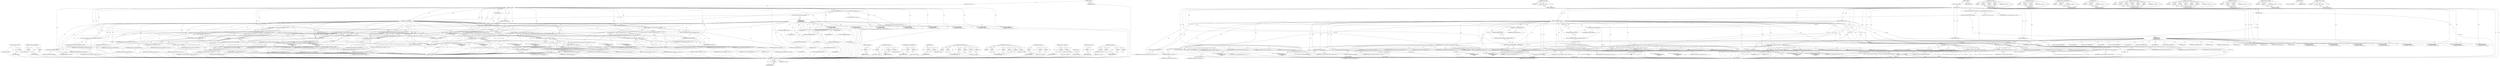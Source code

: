 digraph "ptrace_request" {
vulnerable_180 [label=<(METHOD,&lt;operator&gt;.addressOf)>];
vulnerable_181 [label=<(PARAM,p1)>];
vulnerable_182 [label=<(BLOCK,&lt;empty&gt;,&lt;empty&gt;)>];
vulnerable_183 [label=<(METHOD_RETURN,ANY)>];
vulnerable_207 [label=<(METHOD,task_thread_info)>];
vulnerable_208 [label=<(PARAM,p1)>];
vulnerable_209 [label=<(BLOCK,&lt;empty&gt;,&lt;empty&gt;)>];
vulnerable_210 [label=<(METHOD_RETURN,ANY)>];
vulnerable_6 [label=<(METHOD,&lt;global&gt;)<SUB>1</SUB>>];
vulnerable_7 [label=<(BLOCK,&lt;empty&gt;,&lt;empty&gt;)<SUB>1</SUB>>];
vulnerable_8 [label=<(METHOD,arch_ptrace)<SUB>1</SUB>>];
vulnerable_9 [label=<(PARAM,struct task_struct *child)<SUB>1</SUB>>];
vulnerable_10 [label=<(PARAM,long request)<SUB>1</SUB>>];
vulnerable_11 [label=<(PARAM,unsigned long addr)<SUB>2</SUB>>];
vulnerable_12 [label=<(PARAM,unsigned long data)<SUB>2</SUB>>];
vulnerable_13 [label=<(BLOCK,{
	int ret;
	unsigned long __user *datap = (uns...,{
	int ret;
	unsigned long __user *datap = (uns...)<SUB>3</SUB>>];
vulnerable_14 [label="<(LOCAL,int ret: int)<SUB>4</SUB>>"];
vulnerable_15 [label="<(LOCAL,long unsigned __user: long unsigned)<SUB>5</SUB>>"];
vulnerable_16 [label=<(CONTROL_STRUCTURE,SWITCH,switch(request))<SUB>7</SUB>>];
vulnerable_17 [label=<(IDENTIFIER,request,switch(request))<SUB>7</SUB>>];
vulnerable_18 [label="<(BLOCK,{
		case PTRACE_PEEKUSR:
			ret = ptrace_read_u...,{
		case PTRACE_PEEKUSR:
			ret = ptrace_read_u...)<SUB>7</SUB>>"];
vulnerable_19 [label=<(JUMP_TARGET,case)<SUB>8</SUB>>];
vulnerable_20 [label="<(IDENTIFIER,PTRACE_PEEKUSR,{
		case PTRACE_PEEKUSR:
			ret = ptrace_read_u...)<SUB>8</SUB>>"];
vulnerable_21 [label=<(&lt;operator&gt;.assignment,ret = ptrace_read_user(child, addr, datap))<SUB>9</SUB>>];
vulnerable_22 [label=<(IDENTIFIER,ret,ret = ptrace_read_user(child, addr, datap))<SUB>9</SUB>>];
vulnerable_23 [label=<(ptrace_read_user,ptrace_read_user(child, addr, datap))<SUB>9</SUB>>];
vulnerable_24 [label=<(IDENTIFIER,child,ptrace_read_user(child, addr, datap))<SUB>9</SUB>>];
vulnerable_25 [label=<(IDENTIFIER,addr,ptrace_read_user(child, addr, datap))<SUB>9</SUB>>];
vulnerable_26 [label=<(IDENTIFIER,datap,ptrace_read_user(child, addr, datap))<SUB>9</SUB>>];
vulnerable_27 [label=<(CONTROL_STRUCTURE,BREAK,break;)<SUB>10</SUB>>];
vulnerable_28 [label=<(JUMP_TARGET,case)<SUB>12</SUB>>];
vulnerable_29 [label="<(IDENTIFIER,PTRACE_POKEUSR,{
		case PTRACE_PEEKUSR:
			ret = ptrace_read_u...)<SUB>12</SUB>>"];
vulnerable_30 [label=<(&lt;operator&gt;.assignment,ret = ptrace_write_user(child, addr, data))<SUB>13</SUB>>];
vulnerable_31 [label=<(IDENTIFIER,ret,ret = ptrace_write_user(child, addr, data))<SUB>13</SUB>>];
vulnerable_32 [label=<(ptrace_write_user,ptrace_write_user(child, addr, data))<SUB>13</SUB>>];
vulnerable_33 [label=<(IDENTIFIER,child,ptrace_write_user(child, addr, data))<SUB>13</SUB>>];
vulnerable_34 [label=<(IDENTIFIER,addr,ptrace_write_user(child, addr, data))<SUB>13</SUB>>];
vulnerable_35 [label=<(IDENTIFIER,data,ptrace_write_user(child, addr, data))<SUB>13</SUB>>];
vulnerable_36 [label=<(CONTROL_STRUCTURE,BREAK,break;)<SUB>14</SUB>>];
vulnerable_37 [label=<(JUMP_TARGET,case)<SUB>16</SUB>>];
vulnerable_38 [label="<(IDENTIFIER,PTRACE_GETREGS,{
		case PTRACE_PEEKUSR:
			ret = ptrace_read_u...)<SUB>16</SUB>>"];
vulnerable_39 [label=<(&lt;operator&gt;.assignment,ret = copy_regset_to_user(child,
						  &amp;user_...)<SUB>17</SUB>>];
vulnerable_40 [label=<(IDENTIFIER,ret,ret = copy_regset_to_user(child,
						  &amp;user_...)<SUB>17</SUB>>];
vulnerable_41 [label=<(copy_regset_to_user,copy_regset_to_user(child,
						  &amp;user_arm_vi...)<SUB>17</SUB>>];
vulnerable_42 [label=<(IDENTIFIER,child,copy_regset_to_user(child,
						  &amp;user_arm_vi...)<SUB>17</SUB>>];
vulnerable_43 [label=<(&lt;operator&gt;.addressOf,&amp;user_arm_view)<SUB>18</SUB>>];
vulnerable_44 [label=<(IDENTIFIER,user_arm_view,copy_regset_to_user(child,
						  &amp;user_arm_vi...)<SUB>18</SUB>>];
vulnerable_45 [label=<(IDENTIFIER,REGSET_GPR,copy_regset_to_user(child,
						  &amp;user_arm_vi...)<SUB>18</SUB>>];
vulnerable_46 [label=<(LITERAL,0,copy_regset_to_user(child,
						  &amp;user_arm_vi...)<SUB>19</SUB>>];
vulnerable_47 [label=<(&lt;operator&gt;.sizeOf,sizeof(struct pt_regs))<SUB>19</SUB>>];
vulnerable_48 [label=<(IDENTIFIER,struct pt_regs,sizeof(struct pt_regs))<SUB>19</SUB>>];
vulnerable_49 [label=<(IDENTIFIER,datap,copy_regset_to_user(child,
						  &amp;user_arm_vi...)<SUB>20</SUB>>];
vulnerable_50 [label=<(CONTROL_STRUCTURE,BREAK,break;)<SUB>21</SUB>>];
vulnerable_51 [label=<(JUMP_TARGET,case)<SUB>23</SUB>>];
vulnerable_52 [label="<(IDENTIFIER,PTRACE_SETREGS,{
		case PTRACE_PEEKUSR:
			ret = ptrace_read_u...)<SUB>23</SUB>>"];
vulnerable_53 [label=<(&lt;operator&gt;.assignment,ret = copy_regset_from_user(child,
						    &amp;u...)<SUB>24</SUB>>];
vulnerable_54 [label=<(IDENTIFIER,ret,ret = copy_regset_from_user(child,
						    &amp;u...)<SUB>24</SUB>>];
vulnerable_55 [label=<(copy_regset_from_user,copy_regset_from_user(child,
						    &amp;user_ar...)<SUB>24</SUB>>];
vulnerable_56 [label=<(IDENTIFIER,child,copy_regset_from_user(child,
						    &amp;user_ar...)<SUB>24</SUB>>];
vulnerable_57 [label=<(&lt;operator&gt;.addressOf,&amp;user_arm_view)<SUB>25</SUB>>];
vulnerable_58 [label=<(IDENTIFIER,user_arm_view,copy_regset_from_user(child,
						    &amp;user_ar...)<SUB>25</SUB>>];
vulnerable_59 [label=<(IDENTIFIER,REGSET_GPR,copy_regset_from_user(child,
						    &amp;user_ar...)<SUB>25</SUB>>];
vulnerable_60 [label=<(LITERAL,0,copy_regset_from_user(child,
						    &amp;user_ar...)<SUB>26</SUB>>];
vulnerable_61 [label=<(&lt;operator&gt;.sizeOf,sizeof(struct pt_regs))<SUB>26</SUB>>];
vulnerable_62 [label=<(IDENTIFIER,struct pt_regs,sizeof(struct pt_regs))<SUB>26</SUB>>];
vulnerable_63 [label=<(IDENTIFIER,datap,copy_regset_from_user(child,
						    &amp;user_ar...)<SUB>27</SUB>>];
vulnerable_64 [label=<(CONTROL_STRUCTURE,BREAK,break;)<SUB>28</SUB>>];
vulnerable_65 [label=<(JUMP_TARGET,case)<SUB>30</SUB>>];
vulnerable_66 [label="<(IDENTIFIER,PTRACE_GETFPREGS,{
		case PTRACE_PEEKUSR:
			ret = ptrace_read_u...)<SUB>30</SUB>>"];
vulnerable_67 [label=<(&lt;operator&gt;.assignment,ret = copy_regset_to_user(child,
						  &amp;user_...)<SUB>31</SUB>>];
vulnerable_68 [label=<(IDENTIFIER,ret,ret = copy_regset_to_user(child,
						  &amp;user_...)<SUB>31</SUB>>];
vulnerable_69 [label=<(copy_regset_to_user,copy_regset_to_user(child,
						  &amp;user_arm_vi...)<SUB>31</SUB>>];
vulnerable_70 [label=<(IDENTIFIER,child,copy_regset_to_user(child,
						  &amp;user_arm_vi...)<SUB>31</SUB>>];
vulnerable_71 [label=<(&lt;operator&gt;.addressOf,&amp;user_arm_view)<SUB>32</SUB>>];
vulnerable_72 [label=<(IDENTIFIER,user_arm_view,copy_regset_to_user(child,
						  &amp;user_arm_vi...)<SUB>32</SUB>>];
vulnerable_73 [label=<(IDENTIFIER,REGSET_FPR,copy_regset_to_user(child,
						  &amp;user_arm_vi...)<SUB>32</SUB>>];
vulnerable_74 [label=<(LITERAL,0,copy_regset_to_user(child,
						  &amp;user_arm_vi...)<SUB>33</SUB>>];
vulnerable_75 [label=<(&lt;operator&gt;.sizeOf,sizeof(union fp_state))<SUB>33</SUB>>];
vulnerable_76 [label=<(IDENTIFIER,union fp_state,sizeof(union fp_state))<SUB>33</SUB>>];
vulnerable_77 [label=<(IDENTIFIER,datap,copy_regset_to_user(child,
						  &amp;user_arm_vi...)<SUB>34</SUB>>];
vulnerable_78 [label=<(CONTROL_STRUCTURE,BREAK,break;)<SUB>35</SUB>>];
vulnerable_79 [label=<(JUMP_TARGET,case)<SUB>37</SUB>>];
vulnerable_80 [label="<(IDENTIFIER,PTRACE_SETFPREGS,{
		case PTRACE_PEEKUSR:
			ret = ptrace_read_u...)<SUB>37</SUB>>"];
vulnerable_81 [label=<(&lt;operator&gt;.assignment,ret = copy_regset_from_user(child,
						    &amp;u...)<SUB>38</SUB>>];
vulnerable_82 [label=<(IDENTIFIER,ret,ret = copy_regset_from_user(child,
						    &amp;u...)<SUB>38</SUB>>];
vulnerable_83 [label=<(copy_regset_from_user,copy_regset_from_user(child,
						    &amp;user_ar...)<SUB>38</SUB>>];
vulnerable_84 [label=<(IDENTIFIER,child,copy_regset_from_user(child,
						    &amp;user_ar...)<SUB>38</SUB>>];
vulnerable_85 [label=<(&lt;operator&gt;.addressOf,&amp;user_arm_view)<SUB>39</SUB>>];
vulnerable_86 [label=<(IDENTIFIER,user_arm_view,copy_regset_from_user(child,
						    &amp;user_ar...)<SUB>39</SUB>>];
vulnerable_87 [label=<(IDENTIFIER,REGSET_FPR,copy_regset_from_user(child,
						    &amp;user_ar...)<SUB>39</SUB>>];
vulnerable_88 [label=<(LITERAL,0,copy_regset_from_user(child,
						    &amp;user_ar...)<SUB>40</SUB>>];
vulnerable_89 [label=<(&lt;operator&gt;.sizeOf,sizeof(union fp_state))<SUB>40</SUB>>];
vulnerable_90 [label=<(IDENTIFIER,union fp_state,sizeof(union fp_state))<SUB>40</SUB>>];
vulnerable_91 [label=<(IDENTIFIER,datap,copy_regset_from_user(child,
						    &amp;user_ar...)<SUB>41</SUB>>];
vulnerable_92 [label=<(CONTROL_STRUCTURE,BREAK,break;)<SUB>42</SUB>>];
vulnerable_93 [label=<(JUMP_TARGET,case)<SUB>54</SUB>>];
vulnerable_94 [label="<(IDENTIFIER,PTRACE_GET_THREAD_AREA,{
		case PTRACE_PEEKUSR:
			ret = ptrace_read_u...)<SUB>54</SUB>>"];
vulnerable_95 [label=<(&lt;operator&gt;.assignment,ret = put_user(task_thread_info(child)-&gt;tp_valu...)<SUB>55</SUB>>];
vulnerable_96 [label=<(IDENTIFIER,ret,ret = put_user(task_thread_info(child)-&gt;tp_valu...)<SUB>55</SUB>>];
vulnerable_97 [label=<(put_user,put_user(task_thread_info(child)-&gt;tp_value,
 		...)<SUB>55</SUB>>];
vulnerable_98 [label=<(&lt;operator&gt;.indirectFieldAccess,task_thread_info(child)-&gt;tp_value)<SUB>55</SUB>>];
vulnerable_99 [label=<(task_thread_info,task_thread_info(child))<SUB>55</SUB>>];
vulnerable_100 [label=<(IDENTIFIER,child,task_thread_info(child))<SUB>55</SUB>>];
vulnerable_101 [label=<(FIELD_IDENTIFIER,tp_value,tp_value)<SUB>55</SUB>>];
vulnerable_102 [label=<(IDENTIFIER,datap,put_user(task_thread_info(child)-&gt;tp_value,
 		...)<SUB>56</SUB>>];
vulnerable_103 [label=<(CONTROL_STRUCTURE,BREAK,break;)<SUB>57</SUB>>];
vulnerable_104 [label=<(JUMP_TARGET,case)<SUB>59</SUB>>];
vulnerable_105 [label="<(IDENTIFIER,PTRACE_SET_SYSCALL,{
		case PTRACE_PEEKUSR:
			ret = ptrace_read_u...)<SUB>59</SUB>>"];
vulnerable_106 [label=<(&lt;operator&gt;.assignment,task_thread_info(child)-&gt;syscall = data)<SUB>60</SUB>>];
vulnerable_107 [label=<(&lt;operator&gt;.indirectFieldAccess,task_thread_info(child)-&gt;syscall)<SUB>60</SUB>>];
vulnerable_108 [label=<(task_thread_info,task_thread_info(child))<SUB>60</SUB>>];
vulnerable_109 [label=<(IDENTIFIER,child,task_thread_info(child))<SUB>60</SUB>>];
vulnerable_110 [label=<(FIELD_IDENTIFIER,syscall,syscall)<SUB>60</SUB>>];
vulnerable_111 [label=<(IDENTIFIER,data,task_thread_info(child)-&gt;syscall = data)<SUB>60</SUB>>];
vulnerable_112 [label=<(&lt;operator&gt;.assignment,ret = 0)<SUB>61</SUB>>];
vulnerable_113 [label=<(IDENTIFIER,ret,ret = 0)<SUB>61</SUB>>];
vulnerable_114 [label=<(LITERAL,0,ret = 0)<SUB>61</SUB>>];
vulnerable_115 [label=<(CONTROL_STRUCTURE,BREAK,break;)<SUB>62</SUB>>];
vulnerable_116 [label=<(JUMP_TARGET,default)<SUB>109</SUB>>];
vulnerable_117 [label=<(&lt;operator&gt;.assignment,ret = ptrace_request(child, request, addr, data))<SUB>110</SUB>>];
vulnerable_118 [label=<(IDENTIFIER,ret,ret = ptrace_request(child, request, addr, data))<SUB>110</SUB>>];
vulnerable_119 [label=<(ptrace_request,ptrace_request(child, request, addr, data))<SUB>110</SUB>>];
vulnerable_120 [label=<(IDENTIFIER,child,ptrace_request(child, request, addr, data))<SUB>110</SUB>>];
vulnerable_121 [label=<(IDENTIFIER,request,ptrace_request(child, request, addr, data))<SUB>110</SUB>>];
vulnerable_122 [label=<(IDENTIFIER,addr,ptrace_request(child, request, addr, data))<SUB>110</SUB>>];
vulnerable_123 [label=<(IDENTIFIER,data,ptrace_request(child, request, addr, data))<SUB>110</SUB>>];
vulnerable_124 [label=<(CONTROL_STRUCTURE,BREAK,break;)<SUB>111</SUB>>];
vulnerable_125 [label=<(RETURN,return ret;,return ret;)<SUB>114</SUB>>];
vulnerable_126 [label=<(IDENTIFIER,ret,return ret;)<SUB>114</SUB>>];
vulnerable_127 [label=<(METHOD_RETURN,long)<SUB>1</SUB>>];
vulnerable_129 [label=<(METHOD_RETURN,ANY)<SUB>1</SUB>>];
vulnerable_211 [label=<(METHOD,ptrace_request)>];
vulnerable_212 [label=<(PARAM,p1)>];
vulnerable_213 [label=<(PARAM,p2)>];
vulnerable_214 [label=<(PARAM,p3)>];
vulnerable_215 [label=<(PARAM,p4)>];
vulnerable_216 [label=<(BLOCK,&lt;empty&gt;,&lt;empty&gt;)>];
vulnerable_217 [label=<(METHOD_RETURN,ANY)>];
vulnerable_159 [label=<(METHOD,ptrace_read_user)>];
vulnerable_160 [label=<(PARAM,p1)>];
vulnerable_161 [label=<(PARAM,p2)>];
vulnerable_162 [label=<(PARAM,p3)>];
vulnerable_163 [label=<(BLOCK,&lt;empty&gt;,&lt;empty&gt;)>];
vulnerable_164 [label=<(METHOD_RETURN,ANY)>];
vulnerable_202 [label=<(METHOD,&lt;operator&gt;.indirectFieldAccess)>];
vulnerable_203 [label=<(PARAM,p1)>];
vulnerable_204 [label=<(PARAM,p2)>];
vulnerable_205 [label=<(BLOCK,&lt;empty&gt;,&lt;empty&gt;)>];
vulnerable_206 [label=<(METHOD_RETURN,ANY)>];
vulnerable_197 [label=<(METHOD,put_user)>];
vulnerable_198 [label=<(PARAM,p1)>];
vulnerable_199 [label=<(PARAM,p2)>];
vulnerable_200 [label=<(BLOCK,&lt;empty&gt;,&lt;empty&gt;)>];
vulnerable_201 [label=<(METHOD_RETURN,ANY)>];
vulnerable_188 [label=<(METHOD,copy_regset_from_user)>];
vulnerable_189 [label=<(PARAM,p1)>];
vulnerable_190 [label=<(PARAM,p2)>];
vulnerable_191 [label=<(PARAM,p3)>];
vulnerable_192 [label=<(PARAM,p4)>];
vulnerable_193 [label=<(PARAM,p5)>];
vulnerable_194 [label=<(PARAM,p6)>];
vulnerable_195 [label=<(BLOCK,&lt;empty&gt;,&lt;empty&gt;)>];
vulnerable_196 [label=<(METHOD_RETURN,ANY)>];
vulnerable_171 [label=<(METHOD,copy_regset_to_user)>];
vulnerable_172 [label=<(PARAM,p1)>];
vulnerable_173 [label=<(PARAM,p2)>];
vulnerable_174 [label=<(PARAM,p3)>];
vulnerable_175 [label=<(PARAM,p4)>];
vulnerable_176 [label=<(PARAM,p5)>];
vulnerable_177 [label=<(PARAM,p6)>];
vulnerable_178 [label=<(BLOCK,&lt;empty&gt;,&lt;empty&gt;)>];
vulnerable_179 [label=<(METHOD_RETURN,ANY)>];
vulnerable_165 [label=<(METHOD,ptrace_write_user)>];
vulnerable_166 [label=<(PARAM,p1)>];
vulnerable_167 [label=<(PARAM,p2)>];
vulnerable_168 [label=<(PARAM,p3)>];
vulnerable_169 [label=<(BLOCK,&lt;empty&gt;,&lt;empty&gt;)>];
vulnerable_170 [label=<(METHOD_RETURN,ANY)>];
vulnerable_154 [label=<(METHOD,&lt;operator&gt;.assignment)>];
vulnerable_155 [label=<(PARAM,p1)>];
vulnerable_156 [label=<(PARAM,p2)>];
vulnerable_157 [label=<(BLOCK,&lt;empty&gt;,&lt;empty&gt;)>];
vulnerable_158 [label=<(METHOD_RETURN,ANY)>];
vulnerable_148 [label=<(METHOD,&lt;global&gt;)<SUB>1</SUB>>];
vulnerable_149 [label=<(BLOCK,&lt;empty&gt;,&lt;empty&gt;)>];
vulnerable_150 [label=<(METHOD_RETURN,ANY)>];
vulnerable_184 [label=<(METHOD,&lt;operator&gt;.sizeOf)>];
vulnerable_185 [label=<(PARAM,p1)>];
vulnerable_186 [label=<(BLOCK,&lt;empty&gt;,&lt;empty&gt;)>];
vulnerable_187 [label=<(METHOD_RETURN,ANY)>];
fixed_182 [label=<(METHOD,&lt;operator&gt;.addressOf)>];
fixed_183 [label=<(PARAM,p1)>];
fixed_184 [label=<(BLOCK,&lt;empty&gt;,&lt;empty&gt;)>];
fixed_185 [label=<(METHOD_RETURN,ANY)>];
fixed_209 [label=<(METHOD,&lt;operator&gt;.indirectFieldAccess)>];
fixed_210 [label=<(PARAM,p1)>];
fixed_211 [label=<(PARAM,p2)>];
fixed_212 [label=<(BLOCK,&lt;empty&gt;,&lt;empty&gt;)>];
fixed_213 [label=<(METHOD_RETURN,ANY)>];
fixed_6 [label=<(METHOD,&lt;global&gt;)<SUB>1</SUB>>];
fixed_7 [label=<(BLOCK,&lt;empty&gt;,&lt;empty&gt;)<SUB>1</SUB>>];
fixed_8 [label=<(METHOD,arch_ptrace)<SUB>1</SUB>>];
fixed_9 [label=<(PARAM,struct task_struct *child)<SUB>1</SUB>>];
fixed_10 [label=<(PARAM,long request)<SUB>1</SUB>>];
fixed_11 [label=<(PARAM,unsigned long addr)<SUB>2</SUB>>];
fixed_12 [label=<(PARAM,unsigned long data)<SUB>2</SUB>>];
fixed_13 [label=<(BLOCK,{
	int ret;
	unsigned long __user *datap = (uns...,{
	int ret;
	unsigned long __user *datap = (uns...)<SUB>3</SUB>>];
fixed_14 [label="<(LOCAL,int ret: int)<SUB>4</SUB>>"];
fixed_15 [label="<(LOCAL,long unsigned __user: long unsigned)<SUB>5</SUB>>"];
fixed_16 [label=<(CONTROL_STRUCTURE,SWITCH,switch(request))<SUB>7</SUB>>];
fixed_17 [label=<(IDENTIFIER,request,switch(request))<SUB>7</SUB>>];
fixed_18 [label="<(BLOCK,{
		case PTRACE_PEEKUSR:
			ret = ptrace_read_u...,{
		case PTRACE_PEEKUSR:
			ret = ptrace_read_u...)<SUB>7</SUB>>"];
fixed_19 [label=<(JUMP_TARGET,case)<SUB>8</SUB>>];
fixed_20 [label="<(IDENTIFIER,PTRACE_PEEKUSR,{
		case PTRACE_PEEKUSR:
			ret = ptrace_read_u...)<SUB>8</SUB>>"];
fixed_21 [label=<(&lt;operator&gt;.assignment,ret = ptrace_read_user(child, addr, datap))<SUB>9</SUB>>];
fixed_22 [label=<(IDENTIFIER,ret,ret = ptrace_read_user(child, addr, datap))<SUB>9</SUB>>];
fixed_23 [label=<(ptrace_read_user,ptrace_read_user(child, addr, datap))<SUB>9</SUB>>];
fixed_24 [label=<(IDENTIFIER,child,ptrace_read_user(child, addr, datap))<SUB>9</SUB>>];
fixed_25 [label=<(IDENTIFIER,addr,ptrace_read_user(child, addr, datap))<SUB>9</SUB>>];
fixed_26 [label=<(IDENTIFIER,datap,ptrace_read_user(child, addr, datap))<SUB>9</SUB>>];
fixed_27 [label=<(CONTROL_STRUCTURE,BREAK,break;)<SUB>10</SUB>>];
fixed_28 [label=<(JUMP_TARGET,case)<SUB>12</SUB>>];
fixed_29 [label="<(IDENTIFIER,PTRACE_POKEUSR,{
		case PTRACE_PEEKUSR:
			ret = ptrace_read_u...)<SUB>12</SUB>>"];
fixed_30 [label=<(&lt;operator&gt;.assignment,ret = ptrace_write_user(child, addr, data))<SUB>13</SUB>>];
fixed_31 [label=<(IDENTIFIER,ret,ret = ptrace_write_user(child, addr, data))<SUB>13</SUB>>];
fixed_32 [label=<(ptrace_write_user,ptrace_write_user(child, addr, data))<SUB>13</SUB>>];
fixed_33 [label=<(IDENTIFIER,child,ptrace_write_user(child, addr, data))<SUB>13</SUB>>];
fixed_34 [label=<(IDENTIFIER,addr,ptrace_write_user(child, addr, data))<SUB>13</SUB>>];
fixed_35 [label=<(IDENTIFIER,data,ptrace_write_user(child, addr, data))<SUB>13</SUB>>];
fixed_36 [label=<(CONTROL_STRUCTURE,BREAK,break;)<SUB>14</SUB>>];
fixed_37 [label=<(JUMP_TARGET,case)<SUB>16</SUB>>];
fixed_38 [label="<(IDENTIFIER,PTRACE_GETREGS,{
		case PTRACE_PEEKUSR:
			ret = ptrace_read_u...)<SUB>16</SUB>>"];
fixed_39 [label=<(&lt;operator&gt;.assignment,ret = copy_regset_to_user(child,
						  &amp;user_...)<SUB>17</SUB>>];
fixed_40 [label=<(IDENTIFIER,ret,ret = copy_regset_to_user(child,
						  &amp;user_...)<SUB>17</SUB>>];
fixed_41 [label=<(copy_regset_to_user,copy_regset_to_user(child,
						  &amp;user_arm_vi...)<SUB>17</SUB>>];
fixed_42 [label=<(IDENTIFIER,child,copy_regset_to_user(child,
						  &amp;user_arm_vi...)<SUB>17</SUB>>];
fixed_43 [label=<(&lt;operator&gt;.addressOf,&amp;user_arm_view)<SUB>18</SUB>>];
fixed_44 [label=<(IDENTIFIER,user_arm_view,copy_regset_to_user(child,
						  &amp;user_arm_vi...)<SUB>18</SUB>>];
fixed_45 [label=<(IDENTIFIER,REGSET_GPR,copy_regset_to_user(child,
						  &amp;user_arm_vi...)<SUB>18</SUB>>];
fixed_46 [label=<(LITERAL,0,copy_regset_to_user(child,
						  &amp;user_arm_vi...)<SUB>19</SUB>>];
fixed_47 [label=<(&lt;operator&gt;.sizeOf,sizeof(struct pt_regs))<SUB>19</SUB>>];
fixed_48 [label=<(IDENTIFIER,struct pt_regs,sizeof(struct pt_regs))<SUB>19</SUB>>];
fixed_49 [label=<(IDENTIFIER,datap,copy_regset_to_user(child,
						  &amp;user_arm_vi...)<SUB>20</SUB>>];
fixed_50 [label=<(CONTROL_STRUCTURE,BREAK,break;)<SUB>21</SUB>>];
fixed_51 [label=<(JUMP_TARGET,case)<SUB>23</SUB>>];
fixed_52 [label="<(IDENTIFIER,PTRACE_SETREGS,{
		case PTRACE_PEEKUSR:
			ret = ptrace_read_u...)<SUB>23</SUB>>"];
fixed_53 [label=<(&lt;operator&gt;.assignment,ret = copy_regset_from_user(child,
						    &amp;u...)<SUB>24</SUB>>];
fixed_54 [label=<(IDENTIFIER,ret,ret = copy_regset_from_user(child,
						    &amp;u...)<SUB>24</SUB>>];
fixed_55 [label=<(copy_regset_from_user,copy_regset_from_user(child,
						    &amp;user_ar...)<SUB>24</SUB>>];
fixed_56 [label=<(IDENTIFIER,child,copy_regset_from_user(child,
						    &amp;user_ar...)<SUB>24</SUB>>];
fixed_57 [label=<(&lt;operator&gt;.addressOf,&amp;user_arm_view)<SUB>25</SUB>>];
fixed_58 [label=<(IDENTIFIER,user_arm_view,copy_regset_from_user(child,
						    &amp;user_ar...)<SUB>25</SUB>>];
fixed_59 [label=<(IDENTIFIER,REGSET_GPR,copy_regset_from_user(child,
						    &amp;user_ar...)<SUB>25</SUB>>];
fixed_60 [label=<(LITERAL,0,copy_regset_from_user(child,
						    &amp;user_ar...)<SUB>26</SUB>>];
fixed_61 [label=<(&lt;operator&gt;.sizeOf,sizeof(struct pt_regs))<SUB>26</SUB>>];
fixed_62 [label=<(IDENTIFIER,struct pt_regs,sizeof(struct pt_regs))<SUB>26</SUB>>];
fixed_63 [label=<(IDENTIFIER,datap,copy_regset_from_user(child,
						    &amp;user_ar...)<SUB>27</SUB>>];
fixed_64 [label=<(CONTROL_STRUCTURE,BREAK,break;)<SUB>28</SUB>>];
fixed_65 [label=<(JUMP_TARGET,case)<SUB>30</SUB>>];
fixed_66 [label="<(IDENTIFIER,PTRACE_GETFPREGS,{
		case PTRACE_PEEKUSR:
			ret = ptrace_read_u...)<SUB>30</SUB>>"];
fixed_67 [label=<(&lt;operator&gt;.assignment,ret = copy_regset_to_user(child,
						  &amp;user_...)<SUB>31</SUB>>];
fixed_68 [label=<(IDENTIFIER,ret,ret = copy_regset_to_user(child,
						  &amp;user_...)<SUB>31</SUB>>];
fixed_69 [label=<(copy_regset_to_user,copy_regset_to_user(child,
						  &amp;user_arm_vi...)<SUB>31</SUB>>];
fixed_70 [label=<(IDENTIFIER,child,copy_regset_to_user(child,
						  &amp;user_arm_vi...)<SUB>31</SUB>>];
fixed_71 [label=<(&lt;operator&gt;.addressOf,&amp;user_arm_view)<SUB>32</SUB>>];
fixed_72 [label=<(IDENTIFIER,user_arm_view,copy_regset_to_user(child,
						  &amp;user_arm_vi...)<SUB>32</SUB>>];
fixed_73 [label=<(IDENTIFIER,REGSET_FPR,copy_regset_to_user(child,
						  &amp;user_arm_vi...)<SUB>32</SUB>>];
fixed_74 [label=<(LITERAL,0,copy_regset_to_user(child,
						  &amp;user_arm_vi...)<SUB>33</SUB>>];
fixed_75 [label=<(&lt;operator&gt;.sizeOf,sizeof(union fp_state))<SUB>33</SUB>>];
fixed_76 [label=<(IDENTIFIER,union fp_state,sizeof(union fp_state))<SUB>33</SUB>>];
fixed_77 [label=<(IDENTIFIER,datap,copy_regset_to_user(child,
						  &amp;user_arm_vi...)<SUB>34</SUB>>];
fixed_78 [label=<(CONTROL_STRUCTURE,BREAK,break;)<SUB>35</SUB>>];
fixed_79 [label=<(JUMP_TARGET,case)<SUB>37</SUB>>];
fixed_80 [label="<(IDENTIFIER,PTRACE_SETFPREGS,{
		case PTRACE_PEEKUSR:
			ret = ptrace_read_u...)<SUB>37</SUB>>"];
fixed_81 [label=<(&lt;operator&gt;.assignment,ret = copy_regset_from_user(child,
						    &amp;u...)<SUB>38</SUB>>];
fixed_82 [label=<(IDENTIFIER,ret,ret = copy_regset_from_user(child,
						    &amp;u...)<SUB>38</SUB>>];
fixed_83 [label=<(copy_regset_from_user,copy_regset_from_user(child,
						    &amp;user_ar...)<SUB>38</SUB>>];
fixed_84 [label=<(IDENTIFIER,child,copy_regset_from_user(child,
						    &amp;user_ar...)<SUB>38</SUB>>];
fixed_85 [label=<(&lt;operator&gt;.addressOf,&amp;user_arm_view)<SUB>39</SUB>>];
fixed_86 [label=<(IDENTIFIER,user_arm_view,copy_regset_from_user(child,
						    &amp;user_ar...)<SUB>39</SUB>>];
fixed_87 [label=<(IDENTIFIER,REGSET_FPR,copy_regset_from_user(child,
						    &amp;user_ar...)<SUB>39</SUB>>];
fixed_88 [label=<(LITERAL,0,copy_regset_from_user(child,
						    &amp;user_ar...)<SUB>40</SUB>>];
fixed_89 [label=<(&lt;operator&gt;.sizeOf,sizeof(union fp_state))<SUB>40</SUB>>];
fixed_90 [label=<(IDENTIFIER,union fp_state,sizeof(union fp_state))<SUB>40</SUB>>];
fixed_91 [label=<(IDENTIFIER,datap,copy_regset_from_user(child,
						    &amp;user_ar...)<SUB>41</SUB>>];
fixed_92 [label=<(CONTROL_STRUCTURE,BREAK,break;)<SUB>42</SUB>>];
fixed_93 [label=<(JUMP_TARGET,case)<SUB>54</SUB>>];
fixed_94 [label="<(IDENTIFIER,PTRACE_GET_THREAD_AREA,{
		case PTRACE_PEEKUSR:
			ret = ptrace_read_u...)<SUB>54</SUB>>"];
fixed_95 [label=<(&lt;operator&gt;.assignment,ret = put_user(task_thread_info(child)-&gt;tp_valu...)<SUB>55</SUB>>];
fixed_96 [label=<(IDENTIFIER,ret,ret = put_user(task_thread_info(child)-&gt;tp_valu...)<SUB>55</SUB>>];
fixed_97 [label=<(put_user,put_user(task_thread_info(child)-&gt;tp_value[0],
...)<SUB>55</SUB>>];
fixed_98 [label=<(&lt;operator&gt;.indirectIndexAccess,task_thread_info(child)-&gt;tp_value[0])<SUB>55</SUB>>];
fixed_99 [label=<(&lt;operator&gt;.indirectFieldAccess,task_thread_info(child)-&gt;tp_value)<SUB>55</SUB>>];
fixed_100 [label=<(task_thread_info,task_thread_info(child))<SUB>55</SUB>>];
fixed_101 [label=<(IDENTIFIER,child,task_thread_info(child))<SUB>55</SUB>>];
fixed_102 [label=<(FIELD_IDENTIFIER,tp_value,tp_value)<SUB>55</SUB>>];
fixed_103 [label=<(LITERAL,0,put_user(task_thread_info(child)-&gt;tp_value[0],
...)<SUB>55</SUB>>];
fixed_104 [label=<(IDENTIFIER,datap,put_user(task_thread_info(child)-&gt;tp_value[0],
...)<SUB>56</SUB>>];
fixed_105 [label=<(CONTROL_STRUCTURE,BREAK,break;)<SUB>57</SUB>>];
fixed_106 [label=<(JUMP_TARGET,case)<SUB>59</SUB>>];
fixed_107 [label="<(IDENTIFIER,PTRACE_SET_SYSCALL,{
		case PTRACE_PEEKUSR:
			ret = ptrace_read_u...)<SUB>59</SUB>>"];
fixed_108 [label=<(&lt;operator&gt;.assignment,task_thread_info(child)-&gt;syscall = data)<SUB>60</SUB>>];
fixed_109 [label=<(&lt;operator&gt;.indirectFieldAccess,task_thread_info(child)-&gt;syscall)<SUB>60</SUB>>];
fixed_110 [label=<(task_thread_info,task_thread_info(child))<SUB>60</SUB>>];
fixed_111 [label=<(IDENTIFIER,child,task_thread_info(child))<SUB>60</SUB>>];
fixed_112 [label=<(FIELD_IDENTIFIER,syscall,syscall)<SUB>60</SUB>>];
fixed_113 [label=<(IDENTIFIER,data,task_thread_info(child)-&gt;syscall = data)<SUB>60</SUB>>];
fixed_114 [label=<(&lt;operator&gt;.assignment,ret = 0)<SUB>61</SUB>>];
fixed_115 [label=<(IDENTIFIER,ret,ret = 0)<SUB>61</SUB>>];
fixed_116 [label=<(LITERAL,0,ret = 0)<SUB>61</SUB>>];
fixed_117 [label=<(CONTROL_STRUCTURE,BREAK,break;)<SUB>62</SUB>>];
fixed_118 [label=<(JUMP_TARGET,default)<SUB>109</SUB>>];
fixed_119 [label=<(&lt;operator&gt;.assignment,ret = ptrace_request(child, request, addr, data))<SUB>110</SUB>>];
fixed_120 [label=<(IDENTIFIER,ret,ret = ptrace_request(child, request, addr, data))<SUB>110</SUB>>];
fixed_121 [label=<(ptrace_request,ptrace_request(child, request, addr, data))<SUB>110</SUB>>];
fixed_122 [label=<(IDENTIFIER,child,ptrace_request(child, request, addr, data))<SUB>110</SUB>>];
fixed_123 [label=<(IDENTIFIER,request,ptrace_request(child, request, addr, data))<SUB>110</SUB>>];
fixed_124 [label=<(IDENTIFIER,addr,ptrace_request(child, request, addr, data))<SUB>110</SUB>>];
fixed_125 [label=<(IDENTIFIER,data,ptrace_request(child, request, addr, data))<SUB>110</SUB>>];
fixed_126 [label=<(CONTROL_STRUCTURE,BREAK,break;)<SUB>111</SUB>>];
fixed_127 [label=<(RETURN,return ret;,return ret;)<SUB>114</SUB>>];
fixed_128 [label=<(IDENTIFIER,ret,return ret;)<SUB>114</SUB>>];
fixed_129 [label=<(METHOD_RETURN,long)<SUB>1</SUB>>];
fixed_131 [label=<(METHOD_RETURN,ANY)<SUB>1</SUB>>];
fixed_214 [label=<(METHOD,task_thread_info)>];
fixed_215 [label=<(PARAM,p1)>];
fixed_216 [label=<(BLOCK,&lt;empty&gt;,&lt;empty&gt;)>];
fixed_217 [label=<(METHOD_RETURN,ANY)>];
fixed_161 [label=<(METHOD,ptrace_read_user)>];
fixed_162 [label=<(PARAM,p1)>];
fixed_163 [label=<(PARAM,p2)>];
fixed_164 [label=<(PARAM,p3)>];
fixed_165 [label=<(BLOCK,&lt;empty&gt;,&lt;empty&gt;)>];
fixed_166 [label=<(METHOD_RETURN,ANY)>];
fixed_204 [label=<(METHOD,&lt;operator&gt;.indirectIndexAccess)>];
fixed_205 [label=<(PARAM,p1)>];
fixed_206 [label=<(PARAM,p2)>];
fixed_207 [label=<(BLOCK,&lt;empty&gt;,&lt;empty&gt;)>];
fixed_208 [label=<(METHOD_RETURN,ANY)>];
fixed_199 [label=<(METHOD,put_user)>];
fixed_200 [label=<(PARAM,p1)>];
fixed_201 [label=<(PARAM,p2)>];
fixed_202 [label=<(BLOCK,&lt;empty&gt;,&lt;empty&gt;)>];
fixed_203 [label=<(METHOD_RETURN,ANY)>];
fixed_190 [label=<(METHOD,copy_regset_from_user)>];
fixed_191 [label=<(PARAM,p1)>];
fixed_192 [label=<(PARAM,p2)>];
fixed_193 [label=<(PARAM,p3)>];
fixed_194 [label=<(PARAM,p4)>];
fixed_195 [label=<(PARAM,p5)>];
fixed_196 [label=<(PARAM,p6)>];
fixed_197 [label=<(BLOCK,&lt;empty&gt;,&lt;empty&gt;)>];
fixed_198 [label=<(METHOD_RETURN,ANY)>];
fixed_173 [label=<(METHOD,copy_regset_to_user)>];
fixed_174 [label=<(PARAM,p1)>];
fixed_175 [label=<(PARAM,p2)>];
fixed_176 [label=<(PARAM,p3)>];
fixed_177 [label=<(PARAM,p4)>];
fixed_178 [label=<(PARAM,p5)>];
fixed_179 [label=<(PARAM,p6)>];
fixed_180 [label=<(BLOCK,&lt;empty&gt;,&lt;empty&gt;)>];
fixed_181 [label=<(METHOD_RETURN,ANY)>];
fixed_167 [label=<(METHOD,ptrace_write_user)>];
fixed_168 [label=<(PARAM,p1)>];
fixed_169 [label=<(PARAM,p2)>];
fixed_170 [label=<(PARAM,p3)>];
fixed_171 [label=<(BLOCK,&lt;empty&gt;,&lt;empty&gt;)>];
fixed_172 [label=<(METHOD_RETURN,ANY)>];
fixed_156 [label=<(METHOD,&lt;operator&gt;.assignment)>];
fixed_157 [label=<(PARAM,p1)>];
fixed_158 [label=<(PARAM,p2)>];
fixed_159 [label=<(BLOCK,&lt;empty&gt;,&lt;empty&gt;)>];
fixed_160 [label=<(METHOD_RETURN,ANY)>];
fixed_150 [label=<(METHOD,&lt;global&gt;)<SUB>1</SUB>>];
fixed_151 [label=<(BLOCK,&lt;empty&gt;,&lt;empty&gt;)>];
fixed_152 [label=<(METHOD_RETURN,ANY)>];
fixed_186 [label=<(METHOD,&lt;operator&gt;.sizeOf)>];
fixed_187 [label=<(PARAM,p1)>];
fixed_188 [label=<(BLOCK,&lt;empty&gt;,&lt;empty&gt;)>];
fixed_189 [label=<(METHOD_RETURN,ANY)>];
fixed_218 [label=<(METHOD,ptrace_request)>];
fixed_219 [label=<(PARAM,p1)>];
fixed_220 [label=<(PARAM,p2)>];
fixed_221 [label=<(PARAM,p3)>];
fixed_222 [label=<(PARAM,p4)>];
fixed_223 [label=<(BLOCK,&lt;empty&gt;,&lt;empty&gt;)>];
fixed_224 [label=<(METHOD_RETURN,ANY)>];
vulnerable_180 -> vulnerable_181  [key=0, label="AST: "];
vulnerable_180 -> vulnerable_181  [key=1, label="DDG: "];
vulnerable_180 -> vulnerable_182  [key=0, label="AST: "];
vulnerable_180 -> vulnerable_183  [key=0, label="AST: "];
vulnerable_180 -> vulnerable_183  [key=1, label="CFG: "];
vulnerable_181 -> vulnerable_183  [key=0, label="DDG: p1"];
vulnerable_207 -> vulnerable_208  [key=0, label="AST: "];
vulnerable_207 -> vulnerable_208  [key=1, label="DDG: "];
vulnerable_207 -> vulnerable_209  [key=0, label="AST: "];
vulnerable_207 -> vulnerable_210  [key=0, label="AST: "];
vulnerable_207 -> vulnerable_210  [key=1, label="CFG: "];
vulnerable_208 -> vulnerable_210  [key=0, label="DDG: p1"];
vulnerable_6 -> vulnerable_7  [key=0, label="AST: "];
vulnerable_6 -> vulnerable_129  [key=0, label="AST: "];
vulnerable_6 -> vulnerable_129  [key=1, label="CFG: "];
vulnerable_7 -> vulnerable_8  [key=0, label="AST: "];
vulnerable_8 -> vulnerable_9  [key=0, label="AST: "];
vulnerable_8 -> vulnerable_9  [key=1, label="DDG: "];
vulnerable_8 -> vulnerable_10  [key=0, label="AST: "];
vulnerable_8 -> vulnerable_10  [key=1, label="DDG: "];
vulnerable_8 -> vulnerable_11  [key=0, label="AST: "];
vulnerable_8 -> vulnerable_11  [key=1, label="DDG: "];
vulnerable_8 -> vulnerable_12  [key=0, label="AST: "];
vulnerable_8 -> vulnerable_12  [key=1, label="DDG: "];
vulnerable_8 -> vulnerable_13  [key=0, label="AST: "];
vulnerable_8 -> vulnerable_127  [key=0, label="AST: "];
vulnerable_8 -> vulnerable_17  [key=0, label="CFG: "];
vulnerable_8 -> vulnerable_17  [key=1, label="DDG: "];
vulnerable_8 -> vulnerable_126  [key=0, label="DDG: "];
vulnerable_8 -> vulnerable_20  [key=0, label="DDG: "];
vulnerable_8 -> vulnerable_29  [key=0, label="DDG: "];
vulnerable_8 -> vulnerable_38  [key=0, label="DDG: "];
vulnerable_8 -> vulnerable_52  [key=0, label="DDG: "];
vulnerable_8 -> vulnerable_66  [key=0, label="DDG: "];
vulnerable_8 -> vulnerable_80  [key=0, label="DDG: "];
vulnerable_8 -> vulnerable_94  [key=0, label="DDG: "];
vulnerable_8 -> vulnerable_105  [key=0, label="DDG: "];
vulnerable_8 -> vulnerable_106  [key=0, label="DDG: "];
vulnerable_8 -> vulnerable_112  [key=0, label="DDG: "];
vulnerable_8 -> vulnerable_23  [key=0, label="DDG: "];
vulnerable_8 -> vulnerable_32  [key=0, label="DDG: "];
vulnerable_8 -> vulnerable_41  [key=0, label="DDG: "];
vulnerable_8 -> vulnerable_55  [key=0, label="DDG: "];
vulnerable_8 -> vulnerable_69  [key=0, label="DDG: "];
vulnerable_8 -> vulnerable_83  [key=0, label="DDG: "];
vulnerable_8 -> vulnerable_97  [key=0, label="DDG: "];
vulnerable_8 -> vulnerable_119  [key=0, label="DDG: "];
vulnerable_8 -> vulnerable_108  [key=0, label="DDG: "];
vulnerable_8 -> vulnerable_99  [key=0, label="DDG: "];
vulnerable_9 -> vulnerable_23  [key=0, label="DDG: child"];
vulnerable_9 -> vulnerable_32  [key=0, label="DDG: child"];
vulnerable_9 -> vulnerable_41  [key=0, label="DDG: child"];
vulnerable_9 -> vulnerable_55  [key=0, label="DDG: child"];
vulnerable_9 -> vulnerable_69  [key=0, label="DDG: child"];
vulnerable_9 -> vulnerable_83  [key=0, label="DDG: child"];
vulnerable_9 -> vulnerable_119  [key=0, label="DDG: child"];
vulnerable_9 -> vulnerable_108  [key=0, label="DDG: child"];
vulnerable_9 -> vulnerable_99  [key=0, label="DDG: child"];
vulnerable_10 -> vulnerable_127  [key=0, label="DDG: request"];
vulnerable_10 -> vulnerable_119  [key=0, label="DDG: request"];
vulnerable_11 -> vulnerable_127  [key=0, label="DDG: addr"];
vulnerable_11 -> vulnerable_23  [key=0, label="DDG: addr"];
vulnerable_11 -> vulnerable_32  [key=0, label="DDG: addr"];
vulnerable_11 -> vulnerable_119  [key=0, label="DDG: addr"];
vulnerable_12 -> vulnerable_127  [key=0, label="DDG: data"];
vulnerable_12 -> vulnerable_106  [key=0, label="DDG: data"];
vulnerable_12 -> vulnerable_32  [key=0, label="DDG: data"];
vulnerable_12 -> vulnerable_119  [key=0, label="DDG: data"];
vulnerable_13 -> vulnerable_14  [key=0, label="AST: "];
vulnerable_13 -> vulnerable_15  [key=0, label="AST: "];
vulnerable_13 -> vulnerable_16  [key=0, label="AST: "];
vulnerable_13 -> vulnerable_125  [key=0, label="AST: "];
vulnerable_16 -> vulnerable_17  [key=0, label="AST: "];
vulnerable_16 -> vulnerable_18  [key=0, label="AST: "];
vulnerable_17 -> vulnerable_23  [key=0, label="CFG: "];
vulnerable_17 -> vulnerable_23  [key=1, label="CDG: "];
vulnerable_17 -> vulnerable_32  [key=0, label="CFG: "];
vulnerable_17 -> vulnerable_32  [key=1, label="CDG: "];
vulnerable_17 -> vulnerable_43  [key=0, label="CFG: "];
vulnerable_17 -> vulnerable_43  [key=1, label="CDG: "];
vulnerable_17 -> vulnerable_57  [key=0, label="CFG: "];
vulnerable_17 -> vulnerable_57  [key=1, label="CDG: "];
vulnerable_17 -> vulnerable_71  [key=0, label="CFG: "];
vulnerable_17 -> vulnerable_71  [key=1, label="CDG: "];
vulnerable_17 -> vulnerable_85  [key=0, label="CFG: "];
vulnerable_17 -> vulnerable_85  [key=1, label="CDG: "];
vulnerable_17 -> vulnerable_99  [key=0, label="CFG: "];
vulnerable_17 -> vulnerable_99  [key=1, label="CDG: "];
vulnerable_17 -> vulnerable_108  [key=0, label="CFG: "];
vulnerable_17 -> vulnerable_108  [key=1, label="CDG: "];
vulnerable_17 -> vulnerable_119  [key=0, label="CFG: "];
vulnerable_17 -> vulnerable_119  [key=1, label="CDG: "];
vulnerable_17 -> vulnerable_107  [key=0, label="CDG: "];
vulnerable_17 -> vulnerable_30  [key=0, label="CDG: "];
vulnerable_17 -> vulnerable_21  [key=0, label="CDG: "];
vulnerable_17 -> vulnerable_98  [key=0, label="CDG: "];
vulnerable_17 -> vulnerable_75  [key=0, label="CDG: "];
vulnerable_17 -> vulnerable_81  [key=0, label="CDG: "];
vulnerable_17 -> vulnerable_69  [key=0, label="CDG: "];
vulnerable_17 -> vulnerable_67  [key=0, label="CDG: "];
vulnerable_17 -> vulnerable_95  [key=0, label="CDG: "];
vulnerable_17 -> vulnerable_97  [key=0, label="CDG: "];
vulnerable_17 -> vulnerable_112  [key=0, label="CDG: "];
vulnerable_17 -> vulnerable_101  [key=0, label="CDG: "];
vulnerable_17 -> vulnerable_61  [key=0, label="CDG: "];
vulnerable_17 -> vulnerable_47  [key=0, label="CDG: "];
vulnerable_17 -> vulnerable_89  [key=0, label="CDG: "];
vulnerable_17 -> vulnerable_106  [key=0, label="CDG: "];
vulnerable_17 -> vulnerable_83  [key=0, label="CDG: "];
vulnerable_17 -> vulnerable_53  [key=0, label="CDG: "];
vulnerable_17 -> vulnerable_41  [key=0, label="CDG: "];
vulnerable_17 -> vulnerable_110  [key=0, label="CDG: "];
vulnerable_17 -> vulnerable_117  [key=0, label="CDG: "];
vulnerable_17 -> vulnerable_55  [key=0, label="CDG: "];
vulnerable_17 -> vulnerable_39  [key=0, label="CDG: "];
vulnerable_18 -> vulnerable_19  [key=0, label="AST: "];
vulnerable_18 -> vulnerable_20  [key=0, label="AST: "];
vulnerable_18 -> vulnerable_21  [key=0, label="AST: "];
vulnerable_18 -> vulnerable_27  [key=0, label="AST: "];
vulnerable_18 -> vulnerable_28  [key=0, label="AST: "];
vulnerable_18 -> vulnerable_29  [key=0, label="AST: "];
vulnerable_18 -> vulnerable_30  [key=0, label="AST: "];
vulnerable_18 -> vulnerable_36  [key=0, label="AST: "];
vulnerable_18 -> vulnerable_37  [key=0, label="AST: "];
vulnerable_18 -> vulnerable_38  [key=0, label="AST: "];
vulnerable_18 -> vulnerable_39  [key=0, label="AST: "];
vulnerable_18 -> vulnerable_50  [key=0, label="AST: "];
vulnerable_18 -> vulnerable_51  [key=0, label="AST: "];
vulnerable_18 -> vulnerable_52  [key=0, label="AST: "];
vulnerable_18 -> vulnerable_53  [key=0, label="AST: "];
vulnerable_18 -> vulnerable_64  [key=0, label="AST: "];
vulnerable_18 -> vulnerable_65  [key=0, label="AST: "];
vulnerable_18 -> vulnerable_66  [key=0, label="AST: "];
vulnerable_18 -> vulnerable_67  [key=0, label="AST: "];
vulnerable_18 -> vulnerable_78  [key=0, label="AST: "];
vulnerable_18 -> vulnerable_79  [key=0, label="AST: "];
vulnerable_18 -> vulnerable_80  [key=0, label="AST: "];
vulnerable_18 -> vulnerable_81  [key=0, label="AST: "];
vulnerable_18 -> vulnerable_92  [key=0, label="AST: "];
vulnerable_18 -> vulnerable_93  [key=0, label="AST: "];
vulnerable_18 -> vulnerable_94  [key=0, label="AST: "];
vulnerable_18 -> vulnerable_95  [key=0, label="AST: "];
vulnerable_18 -> vulnerable_103  [key=0, label="AST: "];
vulnerable_18 -> vulnerable_104  [key=0, label="AST: "];
vulnerable_18 -> vulnerable_105  [key=0, label="AST: "];
vulnerable_18 -> vulnerable_106  [key=0, label="AST: "];
vulnerable_18 -> vulnerable_112  [key=0, label="AST: "];
vulnerable_18 -> vulnerable_115  [key=0, label="AST: "];
vulnerable_18 -> vulnerable_116  [key=0, label="AST: "];
vulnerable_18 -> vulnerable_117  [key=0, label="AST: "];
vulnerable_18 -> vulnerable_124  [key=0, label="AST: "];
vulnerable_21 -> vulnerable_22  [key=0, label="AST: "];
vulnerable_21 -> vulnerable_23  [key=0, label="AST: "];
vulnerable_21 -> vulnerable_125  [key=0, label="CFG: "];
vulnerable_21 -> vulnerable_127  [key=0, label="DDG: ret"];
vulnerable_21 -> vulnerable_127  [key=1, label="DDG: ptrace_read_user(child, addr, datap)"];
vulnerable_21 -> vulnerable_127  [key=2, label="DDG: ret = ptrace_read_user(child, addr, datap)"];
vulnerable_21 -> vulnerable_126  [key=0, label="DDG: ret"];
vulnerable_23 -> vulnerable_24  [key=0, label="AST: "];
vulnerable_23 -> vulnerable_25  [key=0, label="AST: "];
vulnerable_23 -> vulnerable_26  [key=0, label="AST: "];
vulnerable_23 -> vulnerable_21  [key=0, label="CFG: "];
vulnerable_23 -> vulnerable_21  [key=1, label="DDG: child"];
vulnerable_23 -> vulnerable_21  [key=2, label="DDG: addr"];
vulnerable_23 -> vulnerable_21  [key=3, label="DDG: datap"];
vulnerable_23 -> vulnerable_127  [key=0, label="DDG: child"];
vulnerable_23 -> vulnerable_127  [key=1, label="DDG: addr"];
vulnerable_23 -> vulnerable_127  [key=2, label="DDG: datap"];
vulnerable_30 -> vulnerable_31  [key=0, label="AST: "];
vulnerable_30 -> vulnerable_32  [key=0, label="AST: "];
vulnerable_30 -> vulnerable_125  [key=0, label="CFG: "];
vulnerable_30 -> vulnerable_127  [key=0, label="DDG: ret"];
vulnerable_30 -> vulnerable_127  [key=1, label="DDG: ptrace_write_user(child, addr, data)"];
vulnerable_30 -> vulnerable_127  [key=2, label="DDG: ret = ptrace_write_user(child, addr, data)"];
vulnerable_30 -> vulnerable_126  [key=0, label="DDG: ret"];
vulnerable_32 -> vulnerable_33  [key=0, label="AST: "];
vulnerable_32 -> vulnerable_34  [key=0, label="AST: "];
vulnerable_32 -> vulnerable_35  [key=0, label="AST: "];
vulnerable_32 -> vulnerable_30  [key=0, label="CFG: "];
vulnerable_32 -> vulnerable_30  [key=1, label="DDG: child"];
vulnerable_32 -> vulnerable_30  [key=2, label="DDG: addr"];
vulnerable_32 -> vulnerable_30  [key=3, label="DDG: data"];
vulnerable_32 -> vulnerable_127  [key=0, label="DDG: child"];
vulnerable_32 -> vulnerable_127  [key=1, label="DDG: addr"];
vulnerable_32 -> vulnerable_127  [key=2, label="DDG: data"];
vulnerable_39 -> vulnerable_40  [key=0, label="AST: "];
vulnerable_39 -> vulnerable_41  [key=0, label="AST: "];
vulnerable_39 -> vulnerable_125  [key=0, label="CFG: "];
vulnerable_39 -> vulnerable_127  [key=0, label="DDG: ret"];
vulnerable_39 -> vulnerable_127  [key=1, label="DDG: copy_regset_to_user(child,
						  &amp;user_arm_view, REGSET_GPR,
						  0, sizeof(struct pt_regs),
						  datap)"];
vulnerable_39 -> vulnerable_127  [key=2, label="DDG: ret = copy_regset_to_user(child,
						  &amp;user_arm_view, REGSET_GPR,
						  0, sizeof(struct pt_regs),
						  datap)"];
vulnerable_39 -> vulnerable_126  [key=0, label="DDG: ret"];
vulnerable_41 -> vulnerable_42  [key=0, label="AST: "];
vulnerable_41 -> vulnerable_43  [key=0, label="AST: "];
vulnerable_41 -> vulnerable_45  [key=0, label="AST: "];
vulnerable_41 -> vulnerable_46  [key=0, label="AST: "];
vulnerable_41 -> vulnerable_47  [key=0, label="AST: "];
vulnerable_41 -> vulnerable_49  [key=0, label="AST: "];
vulnerable_41 -> vulnerable_39  [key=0, label="CFG: "];
vulnerable_41 -> vulnerable_39  [key=1, label="DDG: 0"];
vulnerable_41 -> vulnerable_39  [key=2, label="DDG: datap"];
vulnerable_41 -> vulnerable_39  [key=3, label="DDG: child"];
vulnerable_41 -> vulnerable_39  [key=4, label="DDG: &amp;user_arm_view"];
vulnerable_41 -> vulnerable_39  [key=5, label="DDG: REGSET_GPR"];
vulnerable_41 -> vulnerable_127  [key=0, label="DDG: child"];
vulnerable_41 -> vulnerable_127  [key=1, label="DDG: &amp;user_arm_view"];
vulnerable_41 -> vulnerable_127  [key=2, label="DDG: REGSET_GPR"];
vulnerable_41 -> vulnerable_127  [key=3, label="DDG: datap"];
vulnerable_43 -> vulnerable_44  [key=0, label="AST: "];
vulnerable_43 -> vulnerable_47  [key=0, label="CFG: "];
vulnerable_47 -> vulnerable_48  [key=0, label="AST: "];
vulnerable_47 -> vulnerable_41  [key=0, label="CFG: "];
vulnerable_47 -> vulnerable_127  [key=0, label="DDG: struct pt_regs"];
vulnerable_53 -> vulnerable_54  [key=0, label="AST: "];
vulnerable_53 -> vulnerable_55  [key=0, label="AST: "];
vulnerable_53 -> vulnerable_125  [key=0, label="CFG: "];
vulnerable_53 -> vulnerable_127  [key=0, label="DDG: ret"];
vulnerable_53 -> vulnerable_127  [key=1, label="DDG: copy_regset_from_user(child,
						    &amp;user_arm_view, REGSET_GPR,
						    0, sizeof(struct pt_regs),
						    datap)"];
vulnerable_53 -> vulnerable_127  [key=2, label="DDG: ret = copy_regset_from_user(child,
						    &amp;user_arm_view, REGSET_GPR,
						    0, sizeof(struct pt_regs),
						    datap)"];
vulnerable_53 -> vulnerable_126  [key=0, label="DDG: ret"];
vulnerable_55 -> vulnerable_56  [key=0, label="AST: "];
vulnerable_55 -> vulnerable_57  [key=0, label="AST: "];
vulnerable_55 -> vulnerable_59  [key=0, label="AST: "];
vulnerable_55 -> vulnerable_60  [key=0, label="AST: "];
vulnerable_55 -> vulnerable_61  [key=0, label="AST: "];
vulnerable_55 -> vulnerable_63  [key=0, label="AST: "];
vulnerable_55 -> vulnerable_53  [key=0, label="CFG: "];
vulnerable_55 -> vulnerable_53  [key=1, label="DDG: child"];
vulnerable_55 -> vulnerable_53  [key=2, label="DDG: &amp;user_arm_view"];
vulnerable_55 -> vulnerable_53  [key=3, label="DDG: REGSET_GPR"];
vulnerable_55 -> vulnerable_53  [key=4, label="DDG: datap"];
vulnerable_55 -> vulnerable_53  [key=5, label="DDG: 0"];
vulnerable_55 -> vulnerable_127  [key=0, label="DDG: child"];
vulnerable_55 -> vulnerable_127  [key=1, label="DDG: &amp;user_arm_view"];
vulnerable_55 -> vulnerable_127  [key=2, label="DDG: REGSET_GPR"];
vulnerable_55 -> vulnerable_127  [key=3, label="DDG: datap"];
vulnerable_57 -> vulnerable_58  [key=0, label="AST: "];
vulnerable_57 -> vulnerable_61  [key=0, label="CFG: "];
vulnerable_61 -> vulnerable_62  [key=0, label="AST: "];
vulnerable_61 -> vulnerable_55  [key=0, label="CFG: "];
vulnerable_61 -> vulnerable_127  [key=0, label="DDG: struct pt_regs"];
vulnerable_67 -> vulnerable_68  [key=0, label="AST: "];
vulnerable_67 -> vulnerable_69  [key=0, label="AST: "];
vulnerable_67 -> vulnerable_125  [key=0, label="CFG: "];
vulnerable_67 -> vulnerable_127  [key=0, label="DDG: ret"];
vulnerable_67 -> vulnerable_127  [key=1, label="DDG: copy_regset_to_user(child,
						  &amp;user_arm_view, REGSET_FPR,
						  0, sizeof(union fp_state),
						  datap)"];
vulnerable_67 -> vulnerable_127  [key=2, label="DDG: ret = copy_regset_to_user(child,
						  &amp;user_arm_view, REGSET_FPR,
						  0, sizeof(union fp_state),
						  datap)"];
vulnerable_67 -> vulnerable_126  [key=0, label="DDG: ret"];
vulnerable_69 -> vulnerable_70  [key=0, label="AST: "];
vulnerable_69 -> vulnerable_71  [key=0, label="AST: "];
vulnerable_69 -> vulnerable_73  [key=0, label="AST: "];
vulnerable_69 -> vulnerable_74  [key=0, label="AST: "];
vulnerable_69 -> vulnerable_75  [key=0, label="AST: "];
vulnerable_69 -> vulnerable_77  [key=0, label="AST: "];
vulnerable_69 -> vulnerable_67  [key=0, label="CFG: "];
vulnerable_69 -> vulnerable_67  [key=1, label="DDG: 0"];
vulnerable_69 -> vulnerable_67  [key=2, label="DDG: child"];
vulnerable_69 -> vulnerable_67  [key=3, label="DDG: datap"];
vulnerable_69 -> vulnerable_67  [key=4, label="DDG: &amp;user_arm_view"];
vulnerable_69 -> vulnerable_67  [key=5, label="DDG: REGSET_FPR"];
vulnerable_69 -> vulnerable_127  [key=0, label="DDG: child"];
vulnerable_69 -> vulnerable_127  [key=1, label="DDG: &amp;user_arm_view"];
vulnerable_69 -> vulnerable_127  [key=2, label="DDG: REGSET_FPR"];
vulnerable_69 -> vulnerable_127  [key=3, label="DDG: datap"];
vulnerable_71 -> vulnerable_72  [key=0, label="AST: "];
vulnerable_71 -> vulnerable_75  [key=0, label="CFG: "];
vulnerable_75 -> vulnerable_76  [key=0, label="AST: "];
vulnerable_75 -> vulnerable_69  [key=0, label="CFG: "];
vulnerable_75 -> vulnerable_127  [key=0, label="DDG: union fp_state"];
vulnerable_81 -> vulnerable_82  [key=0, label="AST: "];
vulnerable_81 -> vulnerable_83  [key=0, label="AST: "];
vulnerable_81 -> vulnerable_125  [key=0, label="CFG: "];
vulnerable_81 -> vulnerable_127  [key=0, label="DDG: ret"];
vulnerable_81 -> vulnerable_127  [key=1, label="DDG: copy_regset_from_user(child,
						    &amp;user_arm_view, REGSET_FPR,
						    0, sizeof(union fp_state),
						    datap)"];
vulnerable_81 -> vulnerable_127  [key=2, label="DDG: ret = copy_regset_from_user(child,
						    &amp;user_arm_view, REGSET_FPR,
						    0, sizeof(union fp_state),
						    datap)"];
vulnerable_81 -> vulnerable_126  [key=0, label="DDG: ret"];
vulnerable_83 -> vulnerable_84  [key=0, label="AST: "];
vulnerable_83 -> vulnerable_85  [key=0, label="AST: "];
vulnerable_83 -> vulnerable_87  [key=0, label="AST: "];
vulnerable_83 -> vulnerable_88  [key=0, label="AST: "];
vulnerable_83 -> vulnerable_89  [key=0, label="AST: "];
vulnerable_83 -> vulnerable_91  [key=0, label="AST: "];
vulnerable_83 -> vulnerable_81  [key=0, label="CFG: "];
vulnerable_83 -> vulnerable_81  [key=1, label="DDG: 0"];
vulnerable_83 -> vulnerable_81  [key=2, label="DDG: datap"];
vulnerable_83 -> vulnerable_81  [key=3, label="DDG: REGSET_FPR"];
vulnerable_83 -> vulnerable_81  [key=4, label="DDG: child"];
vulnerable_83 -> vulnerable_81  [key=5, label="DDG: &amp;user_arm_view"];
vulnerable_83 -> vulnerable_127  [key=0, label="DDG: child"];
vulnerable_83 -> vulnerable_127  [key=1, label="DDG: &amp;user_arm_view"];
vulnerable_83 -> vulnerable_127  [key=2, label="DDG: REGSET_FPR"];
vulnerable_83 -> vulnerable_127  [key=3, label="DDG: datap"];
vulnerable_85 -> vulnerable_86  [key=0, label="AST: "];
vulnerable_85 -> vulnerable_89  [key=0, label="CFG: "];
vulnerable_89 -> vulnerable_90  [key=0, label="AST: "];
vulnerable_89 -> vulnerable_83  [key=0, label="CFG: "];
vulnerable_89 -> vulnerable_127  [key=0, label="DDG: union fp_state"];
vulnerable_95 -> vulnerable_96  [key=0, label="AST: "];
vulnerable_95 -> vulnerable_97  [key=0, label="AST: "];
vulnerable_95 -> vulnerable_125  [key=0, label="CFG: "];
vulnerable_95 -> vulnerable_127  [key=0, label="DDG: ret"];
vulnerable_95 -> vulnerable_127  [key=1, label="DDG: put_user(task_thread_info(child)-&gt;tp_value,
 				       datap)"];
vulnerable_95 -> vulnerable_127  [key=2, label="DDG: ret = put_user(task_thread_info(child)-&gt;tp_value,
 				       datap)"];
vulnerable_95 -> vulnerable_126  [key=0, label="DDG: ret"];
vulnerable_97 -> vulnerable_98  [key=0, label="AST: "];
vulnerable_97 -> vulnerable_102  [key=0, label="AST: "];
vulnerable_97 -> vulnerable_95  [key=0, label="CFG: "];
vulnerable_97 -> vulnerable_95  [key=1, label="DDG: task_thread_info(child)-&gt;tp_value"];
vulnerable_97 -> vulnerable_95  [key=2, label="DDG: datap"];
vulnerable_97 -> vulnerable_127  [key=0, label="DDG: task_thread_info(child)-&gt;tp_value"];
vulnerable_97 -> vulnerable_127  [key=1, label="DDG: datap"];
vulnerable_98 -> vulnerable_99  [key=0, label="AST: "];
vulnerable_98 -> vulnerable_101  [key=0, label="AST: "];
vulnerable_98 -> vulnerable_97  [key=0, label="CFG: "];
vulnerable_99 -> vulnerable_100  [key=0, label="AST: "];
vulnerable_99 -> vulnerable_101  [key=0, label="CFG: "];
vulnerable_99 -> vulnerable_127  [key=0, label="DDG: child"];
vulnerable_101 -> vulnerable_98  [key=0, label="CFG: "];
vulnerable_106 -> vulnerable_107  [key=0, label="AST: "];
vulnerable_106 -> vulnerable_111  [key=0, label="AST: "];
vulnerable_106 -> vulnerable_112  [key=0, label="CFG: "];
vulnerable_106 -> vulnerable_127  [key=0, label="DDG: task_thread_info(child)-&gt;syscall"];
vulnerable_106 -> vulnerable_127  [key=1, label="DDG: data"];
vulnerable_106 -> vulnerable_127  [key=2, label="DDG: task_thread_info(child)-&gt;syscall = data"];
vulnerable_107 -> vulnerable_108  [key=0, label="AST: "];
vulnerable_107 -> vulnerable_110  [key=0, label="AST: "];
vulnerable_107 -> vulnerable_106  [key=0, label="CFG: "];
vulnerable_108 -> vulnerable_109  [key=0, label="AST: "];
vulnerable_108 -> vulnerable_110  [key=0, label="CFG: "];
vulnerable_108 -> vulnerable_127  [key=0, label="DDG: child"];
vulnerable_110 -> vulnerable_107  [key=0, label="CFG: "];
vulnerable_112 -> vulnerable_113  [key=0, label="AST: "];
vulnerable_112 -> vulnerable_114  [key=0, label="AST: "];
vulnerable_112 -> vulnerable_125  [key=0, label="CFG: "];
vulnerable_112 -> vulnerable_127  [key=0, label="DDG: ret"];
vulnerable_112 -> vulnerable_127  [key=1, label="DDG: ret = 0"];
vulnerable_112 -> vulnerable_126  [key=0, label="DDG: ret"];
vulnerable_117 -> vulnerable_118  [key=0, label="AST: "];
vulnerable_117 -> vulnerable_119  [key=0, label="AST: "];
vulnerable_117 -> vulnerable_125  [key=0, label="CFG: "];
vulnerable_117 -> vulnerable_127  [key=0, label="DDG: ret"];
vulnerable_117 -> vulnerable_127  [key=1, label="DDG: ptrace_request(child, request, addr, data)"];
vulnerable_117 -> vulnerable_127  [key=2, label="DDG: ret = ptrace_request(child, request, addr, data)"];
vulnerable_117 -> vulnerable_126  [key=0, label="DDG: ret"];
vulnerable_119 -> vulnerable_120  [key=0, label="AST: "];
vulnerable_119 -> vulnerable_121  [key=0, label="AST: "];
vulnerable_119 -> vulnerable_122  [key=0, label="AST: "];
vulnerable_119 -> vulnerable_123  [key=0, label="AST: "];
vulnerable_119 -> vulnerable_117  [key=0, label="CFG: "];
vulnerable_119 -> vulnerable_117  [key=1, label="DDG: child"];
vulnerable_119 -> vulnerable_117  [key=2, label="DDG: request"];
vulnerable_119 -> vulnerable_117  [key=3, label="DDG: addr"];
vulnerable_119 -> vulnerable_117  [key=4, label="DDG: data"];
vulnerable_119 -> vulnerable_127  [key=0, label="DDG: child"];
vulnerable_119 -> vulnerable_127  [key=1, label="DDG: request"];
vulnerable_119 -> vulnerable_127  [key=2, label="DDG: addr"];
vulnerable_119 -> vulnerable_127  [key=3, label="DDG: data"];
vulnerable_125 -> vulnerable_126  [key=0, label="AST: "];
vulnerable_125 -> vulnerable_127  [key=0, label="CFG: "];
vulnerable_125 -> vulnerable_127  [key=1, label="DDG: &lt;RET&gt;"];
vulnerable_126 -> vulnerable_125  [key=0, label="DDG: ret"];
vulnerable_211 -> vulnerable_212  [key=0, label="AST: "];
vulnerable_211 -> vulnerable_212  [key=1, label="DDG: "];
vulnerable_211 -> vulnerable_216  [key=0, label="AST: "];
vulnerable_211 -> vulnerable_213  [key=0, label="AST: "];
vulnerable_211 -> vulnerable_213  [key=1, label="DDG: "];
vulnerable_211 -> vulnerable_217  [key=0, label="AST: "];
vulnerable_211 -> vulnerable_217  [key=1, label="CFG: "];
vulnerable_211 -> vulnerable_214  [key=0, label="AST: "];
vulnerable_211 -> vulnerable_214  [key=1, label="DDG: "];
vulnerable_211 -> vulnerable_215  [key=0, label="AST: "];
vulnerable_211 -> vulnerable_215  [key=1, label="DDG: "];
vulnerable_212 -> vulnerable_217  [key=0, label="DDG: p1"];
vulnerable_213 -> vulnerable_217  [key=0, label="DDG: p2"];
vulnerable_214 -> vulnerable_217  [key=0, label="DDG: p3"];
vulnerable_215 -> vulnerable_217  [key=0, label="DDG: p4"];
vulnerable_159 -> vulnerable_160  [key=0, label="AST: "];
vulnerable_159 -> vulnerable_160  [key=1, label="DDG: "];
vulnerable_159 -> vulnerable_163  [key=0, label="AST: "];
vulnerable_159 -> vulnerable_161  [key=0, label="AST: "];
vulnerable_159 -> vulnerable_161  [key=1, label="DDG: "];
vulnerable_159 -> vulnerable_164  [key=0, label="AST: "];
vulnerable_159 -> vulnerable_164  [key=1, label="CFG: "];
vulnerable_159 -> vulnerable_162  [key=0, label="AST: "];
vulnerable_159 -> vulnerable_162  [key=1, label="DDG: "];
vulnerable_160 -> vulnerable_164  [key=0, label="DDG: p1"];
vulnerable_161 -> vulnerable_164  [key=0, label="DDG: p2"];
vulnerable_162 -> vulnerable_164  [key=0, label="DDG: p3"];
vulnerable_202 -> vulnerable_203  [key=0, label="AST: "];
vulnerable_202 -> vulnerable_203  [key=1, label="DDG: "];
vulnerable_202 -> vulnerable_205  [key=0, label="AST: "];
vulnerable_202 -> vulnerable_204  [key=0, label="AST: "];
vulnerable_202 -> vulnerable_204  [key=1, label="DDG: "];
vulnerable_202 -> vulnerable_206  [key=0, label="AST: "];
vulnerable_202 -> vulnerable_206  [key=1, label="CFG: "];
vulnerable_203 -> vulnerable_206  [key=0, label="DDG: p1"];
vulnerable_204 -> vulnerable_206  [key=0, label="DDG: p2"];
vulnerable_197 -> vulnerable_198  [key=0, label="AST: "];
vulnerable_197 -> vulnerable_198  [key=1, label="DDG: "];
vulnerable_197 -> vulnerable_200  [key=0, label="AST: "];
vulnerable_197 -> vulnerable_199  [key=0, label="AST: "];
vulnerable_197 -> vulnerable_199  [key=1, label="DDG: "];
vulnerable_197 -> vulnerable_201  [key=0, label="AST: "];
vulnerable_197 -> vulnerable_201  [key=1, label="CFG: "];
vulnerable_198 -> vulnerable_201  [key=0, label="DDG: p1"];
vulnerable_199 -> vulnerable_201  [key=0, label="DDG: p2"];
vulnerable_188 -> vulnerable_189  [key=0, label="AST: "];
vulnerable_188 -> vulnerable_189  [key=1, label="DDG: "];
vulnerable_188 -> vulnerable_195  [key=0, label="AST: "];
vulnerable_188 -> vulnerable_190  [key=0, label="AST: "];
vulnerable_188 -> vulnerable_190  [key=1, label="DDG: "];
vulnerable_188 -> vulnerable_196  [key=0, label="AST: "];
vulnerable_188 -> vulnerable_196  [key=1, label="CFG: "];
vulnerable_188 -> vulnerable_191  [key=0, label="AST: "];
vulnerable_188 -> vulnerable_191  [key=1, label="DDG: "];
vulnerable_188 -> vulnerable_192  [key=0, label="AST: "];
vulnerable_188 -> vulnerable_192  [key=1, label="DDG: "];
vulnerable_188 -> vulnerable_193  [key=0, label="AST: "];
vulnerable_188 -> vulnerable_193  [key=1, label="DDG: "];
vulnerable_188 -> vulnerable_194  [key=0, label="AST: "];
vulnerable_188 -> vulnerable_194  [key=1, label="DDG: "];
vulnerable_189 -> vulnerable_196  [key=0, label="DDG: p1"];
vulnerable_190 -> vulnerable_196  [key=0, label="DDG: p2"];
vulnerable_191 -> vulnerable_196  [key=0, label="DDG: p3"];
vulnerable_192 -> vulnerable_196  [key=0, label="DDG: p4"];
vulnerable_193 -> vulnerable_196  [key=0, label="DDG: p5"];
vulnerable_194 -> vulnerable_196  [key=0, label="DDG: p6"];
vulnerable_171 -> vulnerable_172  [key=0, label="AST: "];
vulnerable_171 -> vulnerable_172  [key=1, label="DDG: "];
vulnerable_171 -> vulnerable_178  [key=0, label="AST: "];
vulnerable_171 -> vulnerable_173  [key=0, label="AST: "];
vulnerable_171 -> vulnerable_173  [key=1, label="DDG: "];
vulnerable_171 -> vulnerable_179  [key=0, label="AST: "];
vulnerable_171 -> vulnerable_179  [key=1, label="CFG: "];
vulnerable_171 -> vulnerable_174  [key=0, label="AST: "];
vulnerable_171 -> vulnerable_174  [key=1, label="DDG: "];
vulnerable_171 -> vulnerable_175  [key=0, label="AST: "];
vulnerable_171 -> vulnerable_175  [key=1, label="DDG: "];
vulnerable_171 -> vulnerable_176  [key=0, label="AST: "];
vulnerable_171 -> vulnerable_176  [key=1, label="DDG: "];
vulnerable_171 -> vulnerable_177  [key=0, label="AST: "];
vulnerable_171 -> vulnerable_177  [key=1, label="DDG: "];
vulnerable_172 -> vulnerable_179  [key=0, label="DDG: p1"];
vulnerable_173 -> vulnerable_179  [key=0, label="DDG: p2"];
vulnerable_174 -> vulnerable_179  [key=0, label="DDG: p3"];
vulnerable_175 -> vulnerable_179  [key=0, label="DDG: p4"];
vulnerable_176 -> vulnerable_179  [key=0, label="DDG: p5"];
vulnerable_177 -> vulnerable_179  [key=0, label="DDG: p6"];
vulnerable_165 -> vulnerable_166  [key=0, label="AST: "];
vulnerable_165 -> vulnerable_166  [key=1, label="DDG: "];
vulnerable_165 -> vulnerable_169  [key=0, label="AST: "];
vulnerable_165 -> vulnerable_167  [key=0, label="AST: "];
vulnerable_165 -> vulnerable_167  [key=1, label="DDG: "];
vulnerable_165 -> vulnerable_170  [key=0, label="AST: "];
vulnerable_165 -> vulnerable_170  [key=1, label="CFG: "];
vulnerable_165 -> vulnerable_168  [key=0, label="AST: "];
vulnerable_165 -> vulnerable_168  [key=1, label="DDG: "];
vulnerable_166 -> vulnerable_170  [key=0, label="DDG: p1"];
vulnerable_167 -> vulnerable_170  [key=0, label="DDG: p2"];
vulnerable_168 -> vulnerable_170  [key=0, label="DDG: p3"];
vulnerable_154 -> vulnerable_155  [key=0, label="AST: "];
vulnerable_154 -> vulnerable_155  [key=1, label="DDG: "];
vulnerable_154 -> vulnerable_157  [key=0, label="AST: "];
vulnerable_154 -> vulnerable_156  [key=0, label="AST: "];
vulnerable_154 -> vulnerable_156  [key=1, label="DDG: "];
vulnerable_154 -> vulnerable_158  [key=0, label="AST: "];
vulnerable_154 -> vulnerable_158  [key=1, label="CFG: "];
vulnerable_155 -> vulnerable_158  [key=0, label="DDG: p1"];
vulnerable_156 -> vulnerable_158  [key=0, label="DDG: p2"];
vulnerable_148 -> vulnerable_149  [key=0, label="AST: "];
vulnerable_148 -> vulnerable_150  [key=0, label="AST: "];
vulnerable_148 -> vulnerable_150  [key=1, label="CFG: "];
vulnerable_184 -> vulnerable_185  [key=0, label="AST: "];
vulnerable_184 -> vulnerable_185  [key=1, label="DDG: "];
vulnerable_184 -> vulnerable_186  [key=0, label="AST: "];
vulnerable_184 -> vulnerable_187  [key=0, label="AST: "];
vulnerable_184 -> vulnerable_187  [key=1, label="CFG: "];
vulnerable_185 -> vulnerable_187  [key=0, label="DDG: p1"];
fixed_182 -> fixed_183  [key=0, label="AST: "];
fixed_182 -> fixed_183  [key=1, label="DDG: "];
fixed_182 -> fixed_184  [key=0, label="AST: "];
fixed_182 -> fixed_185  [key=0, label="AST: "];
fixed_182 -> fixed_185  [key=1, label="CFG: "];
fixed_183 -> fixed_185  [key=0, label="DDG: p1"];
fixed_184 -> vulnerable_180  [key=0];
fixed_185 -> vulnerable_180  [key=0];
fixed_209 -> fixed_210  [key=0, label="AST: "];
fixed_209 -> fixed_210  [key=1, label="DDG: "];
fixed_209 -> fixed_212  [key=0, label="AST: "];
fixed_209 -> fixed_211  [key=0, label="AST: "];
fixed_209 -> fixed_211  [key=1, label="DDG: "];
fixed_209 -> fixed_213  [key=0, label="AST: "];
fixed_209 -> fixed_213  [key=1, label="CFG: "];
fixed_210 -> fixed_213  [key=0, label="DDG: p1"];
fixed_211 -> fixed_213  [key=0, label="DDG: p2"];
fixed_212 -> vulnerable_180  [key=0];
fixed_213 -> vulnerable_180  [key=0];
fixed_6 -> fixed_7  [key=0, label="AST: "];
fixed_6 -> fixed_131  [key=0, label="AST: "];
fixed_6 -> fixed_131  [key=1, label="CFG: "];
fixed_7 -> fixed_8  [key=0, label="AST: "];
fixed_8 -> fixed_9  [key=0, label="AST: "];
fixed_8 -> fixed_9  [key=1, label="DDG: "];
fixed_8 -> fixed_10  [key=0, label="AST: "];
fixed_8 -> fixed_10  [key=1, label="DDG: "];
fixed_8 -> fixed_11  [key=0, label="AST: "];
fixed_8 -> fixed_11  [key=1, label="DDG: "];
fixed_8 -> fixed_12  [key=0, label="AST: "];
fixed_8 -> fixed_12  [key=1, label="DDG: "];
fixed_8 -> fixed_13  [key=0, label="AST: "];
fixed_8 -> fixed_129  [key=0, label="AST: "];
fixed_8 -> fixed_17  [key=0, label="CFG: "];
fixed_8 -> fixed_17  [key=1, label="DDG: "];
fixed_8 -> fixed_128  [key=0, label="DDG: "];
fixed_8 -> fixed_20  [key=0, label="DDG: "];
fixed_8 -> fixed_29  [key=0, label="DDG: "];
fixed_8 -> fixed_38  [key=0, label="DDG: "];
fixed_8 -> fixed_52  [key=0, label="DDG: "];
fixed_8 -> fixed_66  [key=0, label="DDG: "];
fixed_8 -> fixed_80  [key=0, label="DDG: "];
fixed_8 -> fixed_94  [key=0, label="DDG: "];
fixed_8 -> fixed_107  [key=0, label="DDG: "];
fixed_8 -> fixed_108  [key=0, label="DDG: "];
fixed_8 -> fixed_114  [key=0, label="DDG: "];
fixed_8 -> fixed_23  [key=0, label="DDG: "];
fixed_8 -> fixed_32  [key=0, label="DDG: "];
fixed_8 -> fixed_41  [key=0, label="DDG: "];
fixed_8 -> fixed_55  [key=0, label="DDG: "];
fixed_8 -> fixed_69  [key=0, label="DDG: "];
fixed_8 -> fixed_83  [key=0, label="DDG: "];
fixed_8 -> fixed_97  [key=0, label="DDG: "];
fixed_8 -> fixed_121  [key=0, label="DDG: "];
fixed_8 -> fixed_110  [key=0, label="DDG: "];
fixed_8 -> fixed_100  [key=0, label="DDG: "];
fixed_9 -> fixed_23  [key=0, label="DDG: child"];
fixed_9 -> fixed_32  [key=0, label="DDG: child"];
fixed_9 -> fixed_41  [key=0, label="DDG: child"];
fixed_9 -> fixed_55  [key=0, label="DDG: child"];
fixed_9 -> fixed_69  [key=0, label="DDG: child"];
fixed_9 -> fixed_83  [key=0, label="DDG: child"];
fixed_9 -> fixed_121  [key=0, label="DDG: child"];
fixed_9 -> fixed_110  [key=0, label="DDG: child"];
fixed_9 -> fixed_100  [key=0, label="DDG: child"];
fixed_10 -> fixed_129  [key=0, label="DDG: request"];
fixed_10 -> fixed_121  [key=0, label="DDG: request"];
fixed_11 -> fixed_129  [key=0, label="DDG: addr"];
fixed_11 -> fixed_23  [key=0, label="DDG: addr"];
fixed_11 -> fixed_32  [key=0, label="DDG: addr"];
fixed_11 -> fixed_121  [key=0, label="DDG: addr"];
fixed_12 -> fixed_129  [key=0, label="DDG: data"];
fixed_12 -> fixed_108  [key=0, label="DDG: data"];
fixed_12 -> fixed_32  [key=0, label="DDG: data"];
fixed_12 -> fixed_121  [key=0, label="DDG: data"];
fixed_13 -> fixed_14  [key=0, label="AST: "];
fixed_13 -> fixed_15  [key=0, label="AST: "];
fixed_13 -> fixed_16  [key=0, label="AST: "];
fixed_13 -> fixed_127  [key=0, label="AST: "];
fixed_14 -> vulnerable_180  [key=0];
fixed_15 -> vulnerable_180  [key=0];
fixed_16 -> fixed_17  [key=0, label="AST: "];
fixed_16 -> fixed_18  [key=0, label="AST: "];
fixed_17 -> fixed_23  [key=0, label="CFG: "];
fixed_17 -> fixed_23  [key=1, label="CDG: "];
fixed_17 -> fixed_32  [key=0, label="CFG: "];
fixed_17 -> fixed_32  [key=1, label="CDG: "];
fixed_17 -> fixed_43  [key=0, label="CFG: "];
fixed_17 -> fixed_43  [key=1, label="CDG: "];
fixed_17 -> fixed_57  [key=0, label="CFG: "];
fixed_17 -> fixed_57  [key=1, label="CDG: "];
fixed_17 -> fixed_71  [key=0, label="CFG: "];
fixed_17 -> fixed_71  [key=1, label="CDG: "];
fixed_17 -> fixed_85  [key=0, label="CFG: "];
fixed_17 -> fixed_85  [key=1, label="CDG: "];
fixed_17 -> fixed_100  [key=0, label="CFG: "];
fixed_17 -> fixed_100  [key=1, label="CDG: "];
fixed_17 -> fixed_110  [key=0, label="CFG: "];
fixed_17 -> fixed_110  [key=1, label="CDG: "];
fixed_17 -> fixed_121  [key=0, label="CFG: "];
fixed_17 -> fixed_121  [key=1, label="CDG: "];
fixed_17 -> fixed_30  [key=0, label="CDG: "];
fixed_17 -> fixed_21  [key=0, label="CDG: "];
fixed_17 -> fixed_98  [key=0, label="CDG: "];
fixed_17 -> fixed_75  [key=0, label="CDG: "];
fixed_17 -> fixed_81  [key=0, label="CDG: "];
fixed_17 -> fixed_102  [key=0, label="CDG: "];
fixed_17 -> fixed_114  [key=0, label="CDG: "];
fixed_17 -> fixed_69  [key=0, label="CDG: "];
fixed_17 -> fixed_67  [key=0, label="CDG: "];
fixed_17 -> fixed_119  [key=0, label="CDG: "];
fixed_17 -> fixed_95  [key=0, label="CDG: "];
fixed_17 -> fixed_97  [key=0, label="CDG: "];
fixed_17 -> fixed_112  [key=0, label="CDG: "];
fixed_17 -> fixed_61  [key=0, label="CDG: "];
fixed_17 -> fixed_108  [key=0, label="CDG: "];
fixed_17 -> fixed_47  [key=0, label="CDG: "];
fixed_17 -> fixed_89  [key=0, label="CDG: "];
fixed_17 -> fixed_99  [key=0, label="CDG: "];
fixed_17 -> fixed_83  [key=0, label="CDG: "];
fixed_17 -> fixed_53  [key=0, label="CDG: "];
fixed_17 -> fixed_41  [key=0, label="CDG: "];
fixed_17 -> fixed_55  [key=0, label="CDG: "];
fixed_17 -> fixed_109  [key=0, label="CDG: "];
fixed_17 -> fixed_39  [key=0, label="CDG: "];
fixed_18 -> fixed_19  [key=0, label="AST: "];
fixed_18 -> fixed_20  [key=0, label="AST: "];
fixed_18 -> fixed_21  [key=0, label="AST: "];
fixed_18 -> fixed_27  [key=0, label="AST: "];
fixed_18 -> fixed_28  [key=0, label="AST: "];
fixed_18 -> fixed_29  [key=0, label="AST: "];
fixed_18 -> fixed_30  [key=0, label="AST: "];
fixed_18 -> fixed_36  [key=0, label="AST: "];
fixed_18 -> fixed_37  [key=0, label="AST: "];
fixed_18 -> fixed_38  [key=0, label="AST: "];
fixed_18 -> fixed_39  [key=0, label="AST: "];
fixed_18 -> fixed_50  [key=0, label="AST: "];
fixed_18 -> fixed_51  [key=0, label="AST: "];
fixed_18 -> fixed_52  [key=0, label="AST: "];
fixed_18 -> fixed_53  [key=0, label="AST: "];
fixed_18 -> fixed_64  [key=0, label="AST: "];
fixed_18 -> fixed_65  [key=0, label="AST: "];
fixed_18 -> fixed_66  [key=0, label="AST: "];
fixed_18 -> fixed_67  [key=0, label="AST: "];
fixed_18 -> fixed_78  [key=0, label="AST: "];
fixed_18 -> fixed_79  [key=0, label="AST: "];
fixed_18 -> fixed_80  [key=0, label="AST: "];
fixed_18 -> fixed_81  [key=0, label="AST: "];
fixed_18 -> fixed_92  [key=0, label="AST: "];
fixed_18 -> fixed_93  [key=0, label="AST: "];
fixed_18 -> fixed_94  [key=0, label="AST: "];
fixed_18 -> fixed_95  [key=0, label="AST: "];
fixed_18 -> fixed_105  [key=0, label="AST: "];
fixed_18 -> fixed_106  [key=0, label="AST: "];
fixed_18 -> fixed_107  [key=0, label="AST: "];
fixed_18 -> fixed_108  [key=0, label="AST: "];
fixed_18 -> fixed_114  [key=0, label="AST: "];
fixed_18 -> fixed_117  [key=0, label="AST: "];
fixed_18 -> fixed_118  [key=0, label="AST: "];
fixed_18 -> fixed_119  [key=0, label="AST: "];
fixed_18 -> fixed_126  [key=0, label="AST: "];
fixed_19 -> vulnerable_180  [key=0];
fixed_20 -> vulnerable_180  [key=0];
fixed_21 -> fixed_22  [key=0, label="AST: "];
fixed_21 -> fixed_23  [key=0, label="AST: "];
fixed_21 -> fixed_127  [key=0, label="CFG: "];
fixed_21 -> fixed_129  [key=0, label="DDG: ret"];
fixed_21 -> fixed_129  [key=1, label="DDG: ptrace_read_user(child, addr, datap)"];
fixed_21 -> fixed_129  [key=2, label="DDG: ret = ptrace_read_user(child, addr, datap)"];
fixed_21 -> fixed_128  [key=0, label="DDG: ret"];
fixed_22 -> vulnerable_180  [key=0];
fixed_23 -> fixed_24  [key=0, label="AST: "];
fixed_23 -> fixed_25  [key=0, label="AST: "];
fixed_23 -> fixed_26  [key=0, label="AST: "];
fixed_23 -> fixed_21  [key=0, label="CFG: "];
fixed_23 -> fixed_21  [key=1, label="DDG: child"];
fixed_23 -> fixed_21  [key=2, label="DDG: addr"];
fixed_23 -> fixed_21  [key=3, label="DDG: datap"];
fixed_23 -> fixed_129  [key=0, label="DDG: child"];
fixed_23 -> fixed_129  [key=1, label="DDG: addr"];
fixed_23 -> fixed_129  [key=2, label="DDG: datap"];
fixed_24 -> vulnerable_180  [key=0];
fixed_25 -> vulnerable_180  [key=0];
fixed_26 -> vulnerable_180  [key=0];
fixed_27 -> vulnerable_180  [key=0];
fixed_28 -> vulnerable_180  [key=0];
fixed_29 -> vulnerable_180  [key=0];
fixed_30 -> fixed_31  [key=0, label="AST: "];
fixed_30 -> fixed_32  [key=0, label="AST: "];
fixed_30 -> fixed_127  [key=0, label="CFG: "];
fixed_30 -> fixed_129  [key=0, label="DDG: ret"];
fixed_30 -> fixed_129  [key=1, label="DDG: ptrace_write_user(child, addr, data)"];
fixed_30 -> fixed_129  [key=2, label="DDG: ret = ptrace_write_user(child, addr, data)"];
fixed_30 -> fixed_128  [key=0, label="DDG: ret"];
fixed_31 -> vulnerable_180  [key=0];
fixed_32 -> fixed_33  [key=0, label="AST: "];
fixed_32 -> fixed_34  [key=0, label="AST: "];
fixed_32 -> fixed_35  [key=0, label="AST: "];
fixed_32 -> fixed_30  [key=0, label="CFG: "];
fixed_32 -> fixed_30  [key=1, label="DDG: child"];
fixed_32 -> fixed_30  [key=2, label="DDG: addr"];
fixed_32 -> fixed_30  [key=3, label="DDG: data"];
fixed_32 -> fixed_129  [key=0, label="DDG: child"];
fixed_32 -> fixed_129  [key=1, label="DDG: addr"];
fixed_32 -> fixed_129  [key=2, label="DDG: data"];
fixed_33 -> vulnerable_180  [key=0];
fixed_34 -> vulnerable_180  [key=0];
fixed_35 -> vulnerable_180  [key=0];
fixed_36 -> vulnerable_180  [key=0];
fixed_37 -> vulnerable_180  [key=0];
fixed_38 -> vulnerable_180  [key=0];
fixed_39 -> fixed_40  [key=0, label="AST: "];
fixed_39 -> fixed_41  [key=0, label="AST: "];
fixed_39 -> fixed_127  [key=0, label="CFG: "];
fixed_39 -> fixed_129  [key=0, label="DDG: ret"];
fixed_39 -> fixed_129  [key=1, label="DDG: copy_regset_to_user(child,
						  &amp;user_arm_view, REGSET_GPR,
						  0, sizeof(struct pt_regs),
						  datap)"];
fixed_39 -> fixed_129  [key=2, label="DDG: ret = copy_regset_to_user(child,
						  &amp;user_arm_view, REGSET_GPR,
						  0, sizeof(struct pt_regs),
						  datap)"];
fixed_39 -> fixed_128  [key=0, label="DDG: ret"];
fixed_40 -> vulnerable_180  [key=0];
fixed_41 -> fixed_42  [key=0, label="AST: "];
fixed_41 -> fixed_43  [key=0, label="AST: "];
fixed_41 -> fixed_45  [key=0, label="AST: "];
fixed_41 -> fixed_46  [key=0, label="AST: "];
fixed_41 -> fixed_47  [key=0, label="AST: "];
fixed_41 -> fixed_49  [key=0, label="AST: "];
fixed_41 -> fixed_39  [key=0, label="CFG: "];
fixed_41 -> fixed_39  [key=1, label="DDG: 0"];
fixed_41 -> fixed_39  [key=2, label="DDG: datap"];
fixed_41 -> fixed_39  [key=3, label="DDG: child"];
fixed_41 -> fixed_39  [key=4, label="DDG: &amp;user_arm_view"];
fixed_41 -> fixed_39  [key=5, label="DDG: REGSET_GPR"];
fixed_41 -> fixed_129  [key=0, label="DDG: child"];
fixed_41 -> fixed_129  [key=1, label="DDG: &amp;user_arm_view"];
fixed_41 -> fixed_129  [key=2, label="DDG: REGSET_GPR"];
fixed_41 -> fixed_129  [key=3, label="DDG: datap"];
fixed_42 -> vulnerable_180  [key=0];
fixed_43 -> fixed_44  [key=0, label="AST: "];
fixed_43 -> fixed_47  [key=0, label="CFG: "];
fixed_44 -> vulnerable_180  [key=0];
fixed_45 -> vulnerable_180  [key=0];
fixed_46 -> vulnerable_180  [key=0];
fixed_47 -> fixed_48  [key=0, label="AST: "];
fixed_47 -> fixed_41  [key=0, label="CFG: "];
fixed_47 -> fixed_129  [key=0, label="DDG: struct pt_regs"];
fixed_48 -> vulnerable_180  [key=0];
fixed_49 -> vulnerable_180  [key=0];
fixed_50 -> vulnerable_180  [key=0];
fixed_51 -> vulnerable_180  [key=0];
fixed_52 -> vulnerable_180  [key=0];
fixed_53 -> fixed_54  [key=0, label="AST: "];
fixed_53 -> fixed_55  [key=0, label="AST: "];
fixed_53 -> fixed_127  [key=0, label="CFG: "];
fixed_53 -> fixed_129  [key=0, label="DDG: ret"];
fixed_53 -> fixed_129  [key=1, label="DDG: copy_regset_from_user(child,
						    &amp;user_arm_view, REGSET_GPR,
						    0, sizeof(struct pt_regs),
						    datap)"];
fixed_53 -> fixed_129  [key=2, label="DDG: ret = copy_regset_from_user(child,
						    &amp;user_arm_view, REGSET_GPR,
						    0, sizeof(struct pt_regs),
						    datap)"];
fixed_53 -> fixed_128  [key=0, label="DDG: ret"];
fixed_54 -> vulnerable_180  [key=0];
fixed_55 -> fixed_56  [key=0, label="AST: "];
fixed_55 -> fixed_57  [key=0, label="AST: "];
fixed_55 -> fixed_59  [key=0, label="AST: "];
fixed_55 -> fixed_60  [key=0, label="AST: "];
fixed_55 -> fixed_61  [key=0, label="AST: "];
fixed_55 -> fixed_63  [key=0, label="AST: "];
fixed_55 -> fixed_53  [key=0, label="CFG: "];
fixed_55 -> fixed_53  [key=1, label="DDG: child"];
fixed_55 -> fixed_53  [key=2, label="DDG: &amp;user_arm_view"];
fixed_55 -> fixed_53  [key=3, label="DDG: REGSET_GPR"];
fixed_55 -> fixed_53  [key=4, label="DDG: datap"];
fixed_55 -> fixed_53  [key=5, label="DDG: 0"];
fixed_55 -> fixed_129  [key=0, label="DDG: child"];
fixed_55 -> fixed_129  [key=1, label="DDG: &amp;user_arm_view"];
fixed_55 -> fixed_129  [key=2, label="DDG: REGSET_GPR"];
fixed_55 -> fixed_129  [key=3, label="DDG: datap"];
fixed_56 -> vulnerable_180  [key=0];
fixed_57 -> fixed_58  [key=0, label="AST: "];
fixed_57 -> fixed_61  [key=0, label="CFG: "];
fixed_58 -> vulnerable_180  [key=0];
fixed_59 -> vulnerable_180  [key=0];
fixed_60 -> vulnerable_180  [key=0];
fixed_61 -> fixed_62  [key=0, label="AST: "];
fixed_61 -> fixed_55  [key=0, label="CFG: "];
fixed_61 -> fixed_129  [key=0, label="DDG: struct pt_regs"];
fixed_62 -> vulnerable_180  [key=0];
fixed_63 -> vulnerable_180  [key=0];
fixed_64 -> vulnerable_180  [key=0];
fixed_65 -> vulnerable_180  [key=0];
fixed_66 -> vulnerable_180  [key=0];
fixed_67 -> fixed_68  [key=0, label="AST: "];
fixed_67 -> fixed_69  [key=0, label="AST: "];
fixed_67 -> fixed_127  [key=0, label="CFG: "];
fixed_67 -> fixed_129  [key=0, label="DDG: ret"];
fixed_67 -> fixed_129  [key=1, label="DDG: copy_regset_to_user(child,
						  &amp;user_arm_view, REGSET_FPR,
						  0, sizeof(union fp_state),
						  datap)"];
fixed_67 -> fixed_129  [key=2, label="DDG: ret = copy_regset_to_user(child,
						  &amp;user_arm_view, REGSET_FPR,
						  0, sizeof(union fp_state),
						  datap)"];
fixed_67 -> fixed_128  [key=0, label="DDG: ret"];
fixed_68 -> vulnerable_180  [key=0];
fixed_69 -> fixed_70  [key=0, label="AST: "];
fixed_69 -> fixed_71  [key=0, label="AST: "];
fixed_69 -> fixed_73  [key=0, label="AST: "];
fixed_69 -> fixed_74  [key=0, label="AST: "];
fixed_69 -> fixed_75  [key=0, label="AST: "];
fixed_69 -> fixed_77  [key=0, label="AST: "];
fixed_69 -> fixed_67  [key=0, label="CFG: "];
fixed_69 -> fixed_67  [key=1, label="DDG: 0"];
fixed_69 -> fixed_67  [key=2, label="DDG: child"];
fixed_69 -> fixed_67  [key=3, label="DDG: datap"];
fixed_69 -> fixed_67  [key=4, label="DDG: &amp;user_arm_view"];
fixed_69 -> fixed_67  [key=5, label="DDG: REGSET_FPR"];
fixed_69 -> fixed_129  [key=0, label="DDG: child"];
fixed_69 -> fixed_129  [key=1, label="DDG: &amp;user_arm_view"];
fixed_69 -> fixed_129  [key=2, label="DDG: REGSET_FPR"];
fixed_69 -> fixed_129  [key=3, label="DDG: datap"];
fixed_70 -> vulnerable_180  [key=0];
fixed_71 -> fixed_72  [key=0, label="AST: "];
fixed_71 -> fixed_75  [key=0, label="CFG: "];
fixed_72 -> vulnerable_180  [key=0];
fixed_73 -> vulnerable_180  [key=0];
fixed_74 -> vulnerable_180  [key=0];
fixed_75 -> fixed_76  [key=0, label="AST: "];
fixed_75 -> fixed_69  [key=0, label="CFG: "];
fixed_75 -> fixed_129  [key=0, label="DDG: union fp_state"];
fixed_76 -> vulnerable_180  [key=0];
fixed_77 -> vulnerable_180  [key=0];
fixed_78 -> vulnerable_180  [key=0];
fixed_79 -> vulnerable_180  [key=0];
fixed_80 -> vulnerable_180  [key=0];
fixed_81 -> fixed_82  [key=0, label="AST: "];
fixed_81 -> fixed_83  [key=0, label="AST: "];
fixed_81 -> fixed_127  [key=0, label="CFG: "];
fixed_81 -> fixed_129  [key=0, label="DDG: ret"];
fixed_81 -> fixed_129  [key=1, label="DDG: copy_regset_from_user(child,
						    &amp;user_arm_view, REGSET_FPR,
						    0, sizeof(union fp_state),
						    datap)"];
fixed_81 -> fixed_129  [key=2, label="DDG: ret = copy_regset_from_user(child,
						    &amp;user_arm_view, REGSET_FPR,
						    0, sizeof(union fp_state),
						    datap)"];
fixed_81 -> fixed_128  [key=0, label="DDG: ret"];
fixed_82 -> vulnerable_180  [key=0];
fixed_83 -> fixed_84  [key=0, label="AST: "];
fixed_83 -> fixed_85  [key=0, label="AST: "];
fixed_83 -> fixed_87  [key=0, label="AST: "];
fixed_83 -> fixed_88  [key=0, label="AST: "];
fixed_83 -> fixed_89  [key=0, label="AST: "];
fixed_83 -> fixed_91  [key=0, label="AST: "];
fixed_83 -> fixed_81  [key=0, label="CFG: "];
fixed_83 -> fixed_81  [key=1, label="DDG: 0"];
fixed_83 -> fixed_81  [key=2, label="DDG: datap"];
fixed_83 -> fixed_81  [key=3, label="DDG: REGSET_FPR"];
fixed_83 -> fixed_81  [key=4, label="DDG: child"];
fixed_83 -> fixed_81  [key=5, label="DDG: &amp;user_arm_view"];
fixed_83 -> fixed_129  [key=0, label="DDG: child"];
fixed_83 -> fixed_129  [key=1, label="DDG: &amp;user_arm_view"];
fixed_83 -> fixed_129  [key=2, label="DDG: REGSET_FPR"];
fixed_83 -> fixed_129  [key=3, label="DDG: datap"];
fixed_84 -> vulnerable_180  [key=0];
fixed_85 -> fixed_86  [key=0, label="AST: "];
fixed_85 -> fixed_89  [key=0, label="CFG: "];
fixed_86 -> vulnerable_180  [key=0];
fixed_87 -> vulnerable_180  [key=0];
fixed_88 -> vulnerable_180  [key=0];
fixed_89 -> fixed_90  [key=0, label="AST: "];
fixed_89 -> fixed_83  [key=0, label="CFG: "];
fixed_89 -> fixed_129  [key=0, label="DDG: union fp_state"];
fixed_90 -> vulnerable_180  [key=0];
fixed_91 -> vulnerable_180  [key=0];
fixed_92 -> vulnerable_180  [key=0];
fixed_93 -> vulnerable_180  [key=0];
fixed_94 -> vulnerable_180  [key=0];
fixed_95 -> fixed_96  [key=0, label="AST: "];
fixed_95 -> fixed_97  [key=0, label="AST: "];
fixed_95 -> fixed_127  [key=0, label="CFG: "];
fixed_95 -> fixed_129  [key=0, label="DDG: ret"];
fixed_95 -> fixed_129  [key=1, label="DDG: put_user(task_thread_info(child)-&gt;tp_value[0],
 				       datap)"];
fixed_95 -> fixed_129  [key=2, label="DDG: ret = put_user(task_thread_info(child)-&gt;tp_value[0],
 				       datap)"];
fixed_95 -> fixed_128  [key=0, label="DDG: ret"];
fixed_96 -> vulnerable_180  [key=0];
fixed_97 -> fixed_98  [key=0, label="AST: "];
fixed_97 -> fixed_104  [key=0, label="AST: "];
fixed_97 -> fixed_95  [key=0, label="CFG: "];
fixed_97 -> fixed_95  [key=1, label="DDG: task_thread_info(child)-&gt;tp_value[0]"];
fixed_97 -> fixed_95  [key=2, label="DDG: datap"];
fixed_97 -> fixed_129  [key=0, label="DDG: task_thread_info(child)-&gt;tp_value[0]"];
fixed_97 -> fixed_129  [key=1, label="DDG: datap"];
fixed_98 -> fixed_99  [key=0, label="AST: "];
fixed_98 -> fixed_103  [key=0, label="AST: "];
fixed_98 -> fixed_97  [key=0, label="CFG: "];
fixed_99 -> fixed_100  [key=0, label="AST: "];
fixed_99 -> fixed_102  [key=0, label="AST: "];
fixed_99 -> fixed_98  [key=0, label="CFG: "];
fixed_100 -> fixed_101  [key=0, label="AST: "];
fixed_100 -> fixed_102  [key=0, label="CFG: "];
fixed_100 -> fixed_129  [key=0, label="DDG: child"];
fixed_101 -> vulnerable_180  [key=0];
fixed_102 -> fixed_99  [key=0, label="CFG: "];
fixed_103 -> vulnerable_180  [key=0];
fixed_104 -> vulnerable_180  [key=0];
fixed_105 -> vulnerable_180  [key=0];
fixed_106 -> vulnerable_180  [key=0];
fixed_107 -> vulnerable_180  [key=0];
fixed_108 -> fixed_109  [key=0, label="AST: "];
fixed_108 -> fixed_113  [key=0, label="AST: "];
fixed_108 -> fixed_114  [key=0, label="CFG: "];
fixed_108 -> fixed_129  [key=0, label="DDG: task_thread_info(child)-&gt;syscall"];
fixed_108 -> fixed_129  [key=1, label="DDG: data"];
fixed_108 -> fixed_129  [key=2, label="DDG: task_thread_info(child)-&gt;syscall = data"];
fixed_109 -> fixed_110  [key=0, label="AST: "];
fixed_109 -> fixed_112  [key=0, label="AST: "];
fixed_109 -> fixed_108  [key=0, label="CFG: "];
fixed_110 -> fixed_111  [key=0, label="AST: "];
fixed_110 -> fixed_112  [key=0, label="CFG: "];
fixed_110 -> fixed_129  [key=0, label="DDG: child"];
fixed_111 -> vulnerable_180  [key=0];
fixed_112 -> fixed_109  [key=0, label="CFG: "];
fixed_113 -> vulnerable_180  [key=0];
fixed_114 -> fixed_115  [key=0, label="AST: "];
fixed_114 -> fixed_116  [key=0, label="AST: "];
fixed_114 -> fixed_127  [key=0, label="CFG: "];
fixed_114 -> fixed_129  [key=0, label="DDG: ret"];
fixed_114 -> fixed_129  [key=1, label="DDG: ret = 0"];
fixed_114 -> fixed_128  [key=0, label="DDG: ret"];
fixed_115 -> vulnerable_180  [key=0];
fixed_116 -> vulnerable_180  [key=0];
fixed_117 -> vulnerable_180  [key=0];
fixed_118 -> vulnerable_180  [key=0];
fixed_119 -> fixed_120  [key=0, label="AST: "];
fixed_119 -> fixed_121  [key=0, label="AST: "];
fixed_119 -> fixed_127  [key=0, label="CFG: "];
fixed_119 -> fixed_129  [key=0, label="DDG: ret"];
fixed_119 -> fixed_129  [key=1, label="DDG: ptrace_request(child, request, addr, data)"];
fixed_119 -> fixed_129  [key=2, label="DDG: ret = ptrace_request(child, request, addr, data)"];
fixed_119 -> fixed_128  [key=0, label="DDG: ret"];
fixed_120 -> vulnerable_180  [key=0];
fixed_121 -> fixed_122  [key=0, label="AST: "];
fixed_121 -> fixed_123  [key=0, label="AST: "];
fixed_121 -> fixed_124  [key=0, label="AST: "];
fixed_121 -> fixed_125  [key=0, label="AST: "];
fixed_121 -> fixed_119  [key=0, label="CFG: "];
fixed_121 -> fixed_119  [key=1, label="DDG: child"];
fixed_121 -> fixed_119  [key=2, label="DDG: request"];
fixed_121 -> fixed_119  [key=3, label="DDG: addr"];
fixed_121 -> fixed_119  [key=4, label="DDG: data"];
fixed_121 -> fixed_129  [key=0, label="DDG: child"];
fixed_121 -> fixed_129  [key=1, label="DDG: request"];
fixed_121 -> fixed_129  [key=2, label="DDG: addr"];
fixed_121 -> fixed_129  [key=3, label="DDG: data"];
fixed_122 -> vulnerable_180  [key=0];
fixed_123 -> vulnerable_180  [key=0];
fixed_124 -> vulnerable_180  [key=0];
fixed_125 -> vulnerable_180  [key=0];
fixed_126 -> vulnerable_180  [key=0];
fixed_127 -> fixed_128  [key=0, label="AST: "];
fixed_127 -> fixed_129  [key=0, label="CFG: "];
fixed_127 -> fixed_129  [key=1, label="DDG: &lt;RET&gt;"];
fixed_128 -> fixed_127  [key=0, label="DDG: ret"];
fixed_129 -> vulnerable_180  [key=0];
fixed_131 -> vulnerable_180  [key=0];
fixed_214 -> fixed_215  [key=0, label="AST: "];
fixed_214 -> fixed_215  [key=1, label="DDG: "];
fixed_214 -> fixed_216  [key=0, label="AST: "];
fixed_214 -> fixed_217  [key=0, label="AST: "];
fixed_214 -> fixed_217  [key=1, label="CFG: "];
fixed_215 -> fixed_217  [key=0, label="DDG: p1"];
fixed_216 -> vulnerable_180  [key=0];
fixed_217 -> vulnerable_180  [key=0];
fixed_161 -> fixed_162  [key=0, label="AST: "];
fixed_161 -> fixed_162  [key=1, label="DDG: "];
fixed_161 -> fixed_165  [key=0, label="AST: "];
fixed_161 -> fixed_163  [key=0, label="AST: "];
fixed_161 -> fixed_163  [key=1, label="DDG: "];
fixed_161 -> fixed_166  [key=0, label="AST: "];
fixed_161 -> fixed_166  [key=1, label="CFG: "];
fixed_161 -> fixed_164  [key=0, label="AST: "];
fixed_161 -> fixed_164  [key=1, label="DDG: "];
fixed_162 -> fixed_166  [key=0, label="DDG: p1"];
fixed_163 -> fixed_166  [key=0, label="DDG: p2"];
fixed_164 -> fixed_166  [key=0, label="DDG: p3"];
fixed_165 -> vulnerable_180  [key=0];
fixed_166 -> vulnerable_180  [key=0];
fixed_204 -> fixed_205  [key=0, label="AST: "];
fixed_204 -> fixed_205  [key=1, label="DDG: "];
fixed_204 -> fixed_207  [key=0, label="AST: "];
fixed_204 -> fixed_206  [key=0, label="AST: "];
fixed_204 -> fixed_206  [key=1, label="DDG: "];
fixed_204 -> fixed_208  [key=0, label="AST: "];
fixed_204 -> fixed_208  [key=1, label="CFG: "];
fixed_205 -> fixed_208  [key=0, label="DDG: p1"];
fixed_206 -> fixed_208  [key=0, label="DDG: p2"];
fixed_207 -> vulnerable_180  [key=0];
fixed_208 -> vulnerable_180  [key=0];
fixed_199 -> fixed_200  [key=0, label="AST: "];
fixed_199 -> fixed_200  [key=1, label="DDG: "];
fixed_199 -> fixed_202  [key=0, label="AST: "];
fixed_199 -> fixed_201  [key=0, label="AST: "];
fixed_199 -> fixed_201  [key=1, label="DDG: "];
fixed_199 -> fixed_203  [key=0, label="AST: "];
fixed_199 -> fixed_203  [key=1, label="CFG: "];
fixed_200 -> fixed_203  [key=0, label="DDG: p1"];
fixed_201 -> fixed_203  [key=0, label="DDG: p2"];
fixed_202 -> vulnerable_180  [key=0];
fixed_203 -> vulnerable_180  [key=0];
fixed_190 -> fixed_191  [key=0, label="AST: "];
fixed_190 -> fixed_191  [key=1, label="DDG: "];
fixed_190 -> fixed_197  [key=0, label="AST: "];
fixed_190 -> fixed_192  [key=0, label="AST: "];
fixed_190 -> fixed_192  [key=1, label="DDG: "];
fixed_190 -> fixed_198  [key=0, label="AST: "];
fixed_190 -> fixed_198  [key=1, label="CFG: "];
fixed_190 -> fixed_193  [key=0, label="AST: "];
fixed_190 -> fixed_193  [key=1, label="DDG: "];
fixed_190 -> fixed_194  [key=0, label="AST: "];
fixed_190 -> fixed_194  [key=1, label="DDG: "];
fixed_190 -> fixed_195  [key=0, label="AST: "];
fixed_190 -> fixed_195  [key=1, label="DDG: "];
fixed_190 -> fixed_196  [key=0, label="AST: "];
fixed_190 -> fixed_196  [key=1, label="DDG: "];
fixed_191 -> fixed_198  [key=0, label="DDG: p1"];
fixed_192 -> fixed_198  [key=0, label="DDG: p2"];
fixed_193 -> fixed_198  [key=0, label="DDG: p3"];
fixed_194 -> fixed_198  [key=0, label="DDG: p4"];
fixed_195 -> fixed_198  [key=0, label="DDG: p5"];
fixed_196 -> fixed_198  [key=0, label="DDG: p6"];
fixed_197 -> vulnerable_180  [key=0];
fixed_198 -> vulnerable_180  [key=0];
fixed_173 -> fixed_174  [key=0, label="AST: "];
fixed_173 -> fixed_174  [key=1, label="DDG: "];
fixed_173 -> fixed_180  [key=0, label="AST: "];
fixed_173 -> fixed_175  [key=0, label="AST: "];
fixed_173 -> fixed_175  [key=1, label="DDG: "];
fixed_173 -> fixed_181  [key=0, label="AST: "];
fixed_173 -> fixed_181  [key=1, label="CFG: "];
fixed_173 -> fixed_176  [key=0, label="AST: "];
fixed_173 -> fixed_176  [key=1, label="DDG: "];
fixed_173 -> fixed_177  [key=0, label="AST: "];
fixed_173 -> fixed_177  [key=1, label="DDG: "];
fixed_173 -> fixed_178  [key=0, label="AST: "];
fixed_173 -> fixed_178  [key=1, label="DDG: "];
fixed_173 -> fixed_179  [key=0, label="AST: "];
fixed_173 -> fixed_179  [key=1, label="DDG: "];
fixed_174 -> fixed_181  [key=0, label="DDG: p1"];
fixed_175 -> fixed_181  [key=0, label="DDG: p2"];
fixed_176 -> fixed_181  [key=0, label="DDG: p3"];
fixed_177 -> fixed_181  [key=0, label="DDG: p4"];
fixed_178 -> fixed_181  [key=0, label="DDG: p5"];
fixed_179 -> fixed_181  [key=0, label="DDG: p6"];
fixed_180 -> vulnerable_180  [key=0];
fixed_181 -> vulnerable_180  [key=0];
fixed_167 -> fixed_168  [key=0, label="AST: "];
fixed_167 -> fixed_168  [key=1, label="DDG: "];
fixed_167 -> fixed_171  [key=0, label="AST: "];
fixed_167 -> fixed_169  [key=0, label="AST: "];
fixed_167 -> fixed_169  [key=1, label="DDG: "];
fixed_167 -> fixed_172  [key=0, label="AST: "];
fixed_167 -> fixed_172  [key=1, label="CFG: "];
fixed_167 -> fixed_170  [key=0, label="AST: "];
fixed_167 -> fixed_170  [key=1, label="DDG: "];
fixed_168 -> fixed_172  [key=0, label="DDG: p1"];
fixed_169 -> fixed_172  [key=0, label="DDG: p2"];
fixed_170 -> fixed_172  [key=0, label="DDG: p3"];
fixed_171 -> vulnerable_180  [key=0];
fixed_172 -> vulnerable_180  [key=0];
fixed_156 -> fixed_157  [key=0, label="AST: "];
fixed_156 -> fixed_157  [key=1, label="DDG: "];
fixed_156 -> fixed_159  [key=0, label="AST: "];
fixed_156 -> fixed_158  [key=0, label="AST: "];
fixed_156 -> fixed_158  [key=1, label="DDG: "];
fixed_156 -> fixed_160  [key=0, label="AST: "];
fixed_156 -> fixed_160  [key=1, label="CFG: "];
fixed_157 -> fixed_160  [key=0, label="DDG: p1"];
fixed_158 -> fixed_160  [key=0, label="DDG: p2"];
fixed_159 -> vulnerable_180  [key=0];
fixed_160 -> vulnerable_180  [key=0];
fixed_150 -> fixed_151  [key=0, label="AST: "];
fixed_150 -> fixed_152  [key=0, label="AST: "];
fixed_150 -> fixed_152  [key=1, label="CFG: "];
fixed_151 -> vulnerable_180  [key=0];
fixed_152 -> vulnerable_180  [key=0];
fixed_186 -> fixed_187  [key=0, label="AST: "];
fixed_186 -> fixed_187  [key=1, label="DDG: "];
fixed_186 -> fixed_188  [key=0, label="AST: "];
fixed_186 -> fixed_189  [key=0, label="AST: "];
fixed_186 -> fixed_189  [key=1, label="CFG: "];
fixed_187 -> fixed_189  [key=0, label="DDG: p1"];
fixed_188 -> vulnerable_180  [key=0];
fixed_189 -> vulnerable_180  [key=0];
fixed_218 -> fixed_219  [key=0, label="AST: "];
fixed_218 -> fixed_219  [key=1, label="DDG: "];
fixed_218 -> fixed_223  [key=0, label="AST: "];
fixed_218 -> fixed_220  [key=0, label="AST: "];
fixed_218 -> fixed_220  [key=1, label="DDG: "];
fixed_218 -> fixed_224  [key=0, label="AST: "];
fixed_218 -> fixed_224  [key=1, label="CFG: "];
fixed_218 -> fixed_221  [key=0, label="AST: "];
fixed_218 -> fixed_221  [key=1, label="DDG: "];
fixed_218 -> fixed_222  [key=0, label="AST: "];
fixed_218 -> fixed_222  [key=1, label="DDG: "];
fixed_219 -> fixed_224  [key=0, label="DDG: p1"];
fixed_220 -> fixed_224  [key=0, label="DDG: p2"];
fixed_221 -> fixed_224  [key=0, label="DDG: p3"];
fixed_222 -> fixed_224  [key=0, label="DDG: p4"];
fixed_223 -> vulnerable_180  [key=0];
fixed_224 -> vulnerable_180  [key=0];
}

